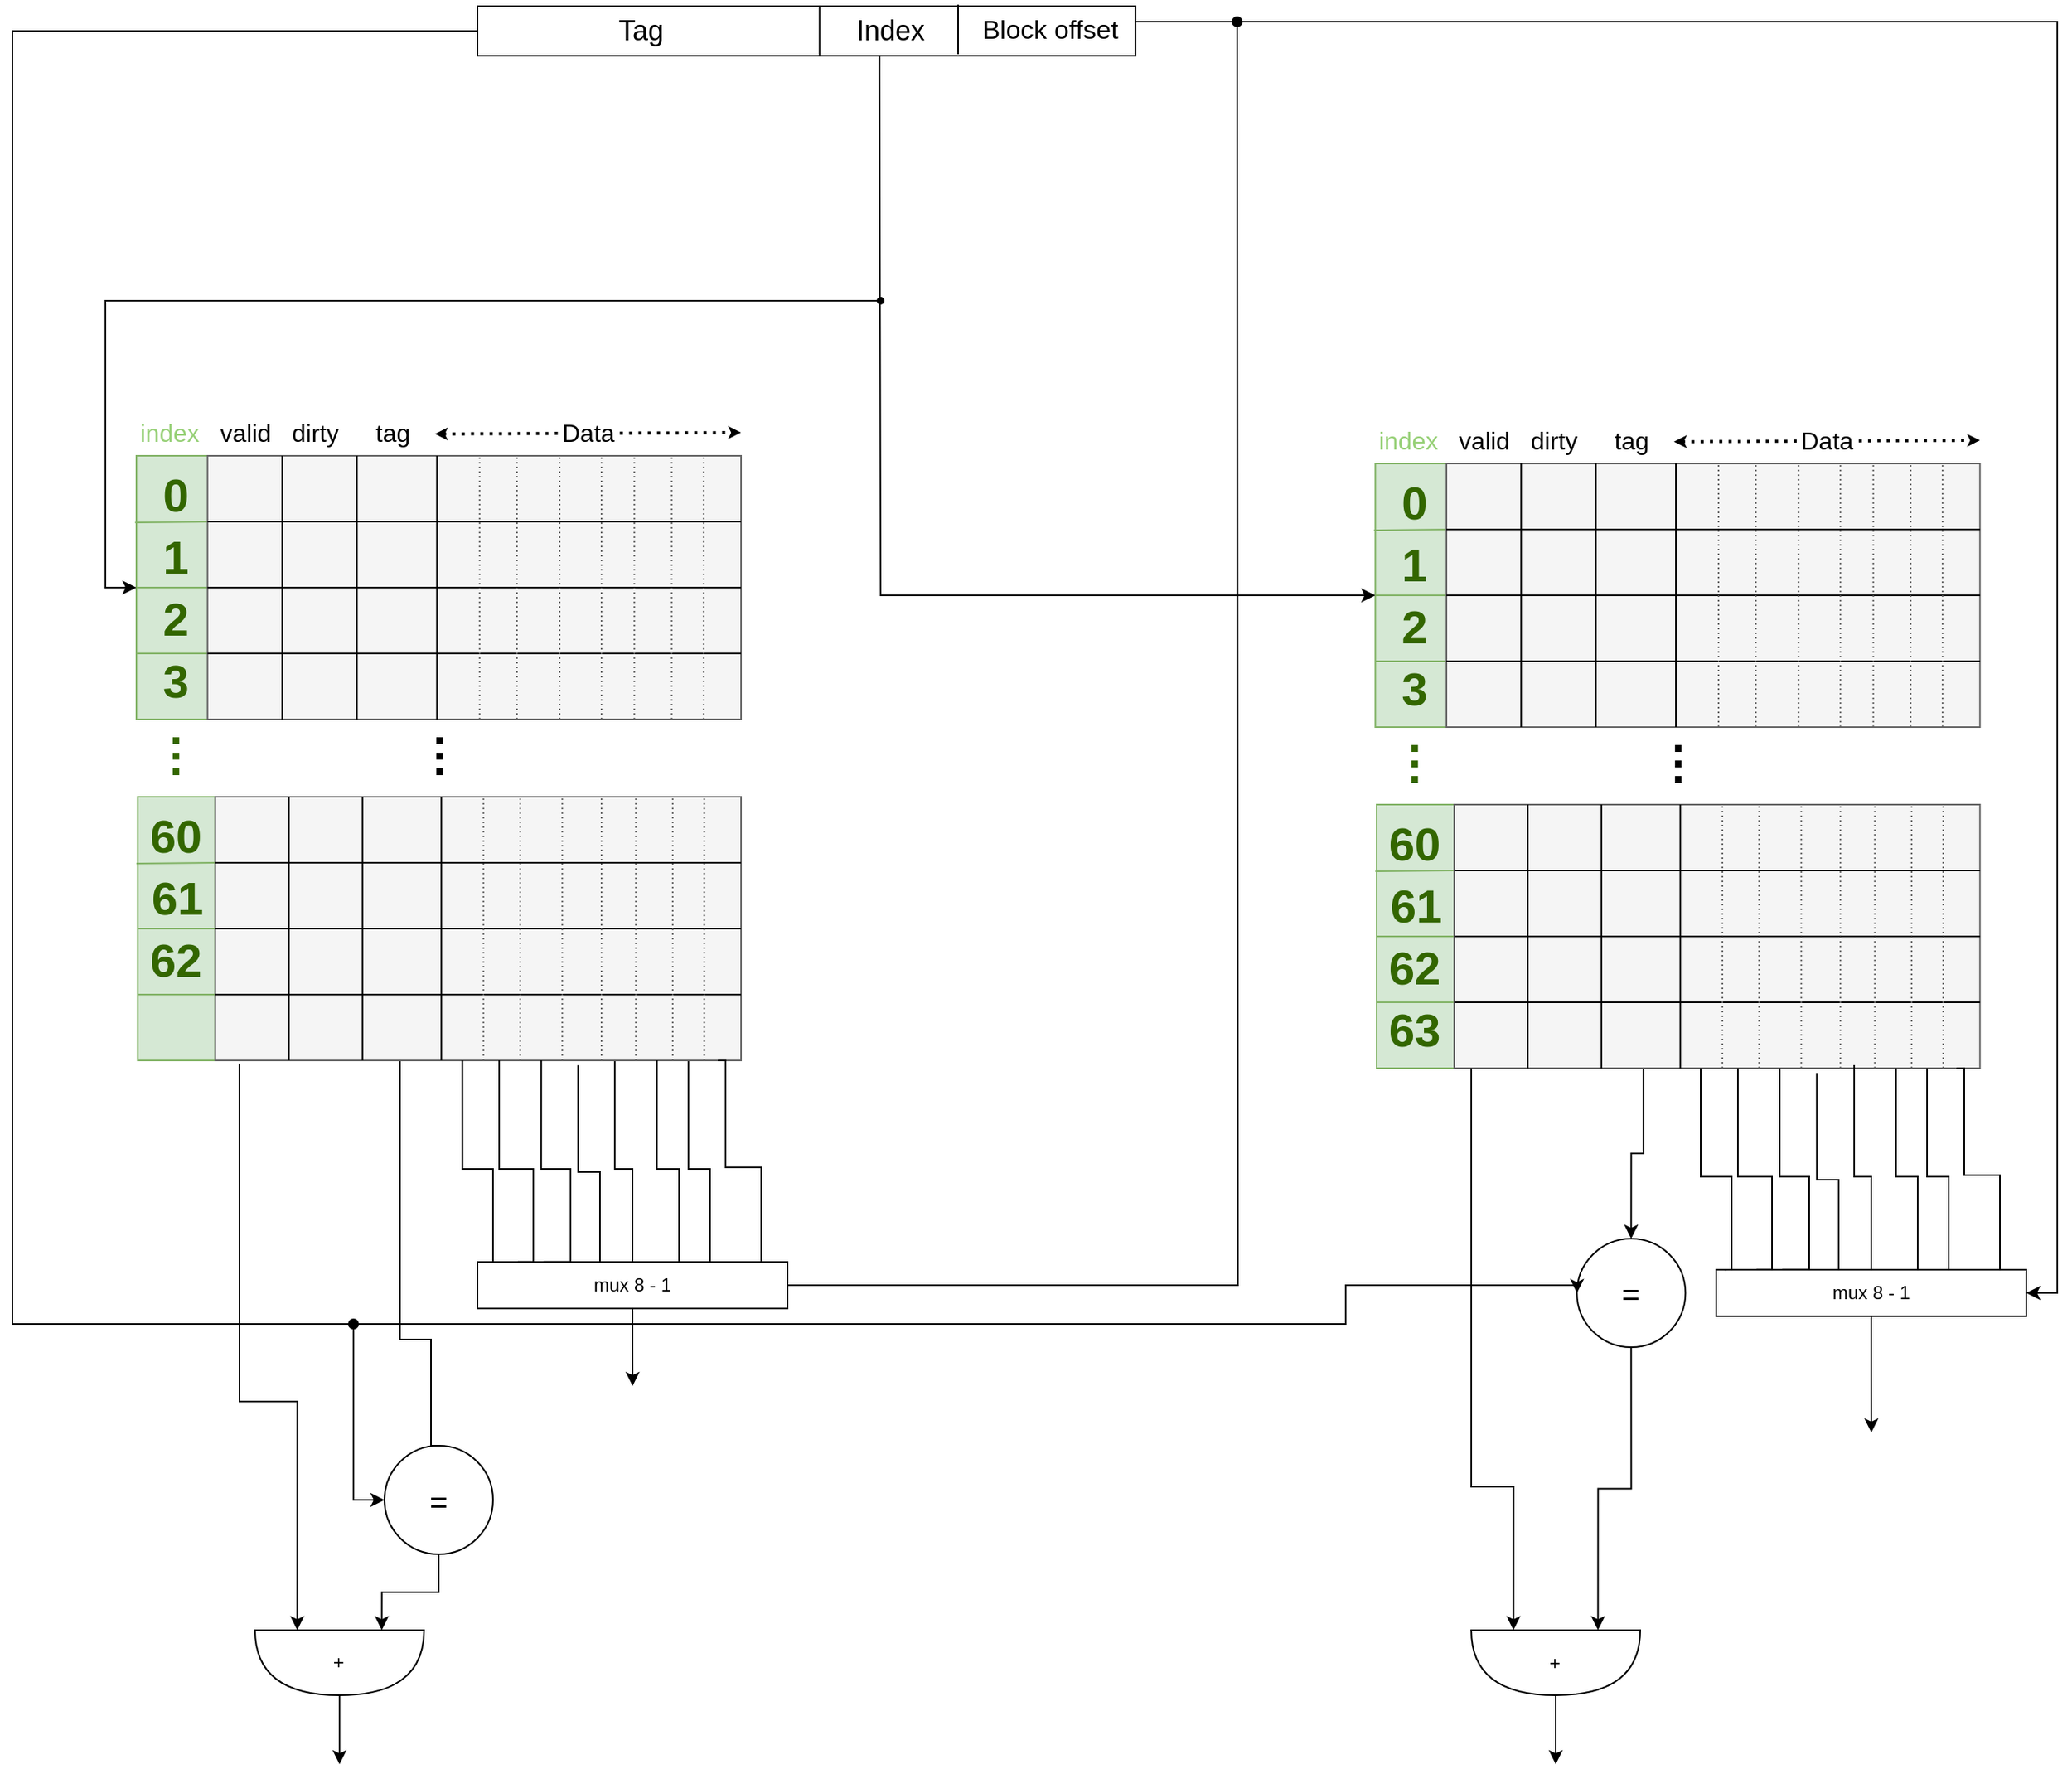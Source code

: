 <mxfile version="24.4.13" type="device">
  <diagram name="Σελίδα-1" id="ZUXt4QFUeV6v1A_uienU">
    <mxGraphModel dx="2169" dy="1357" grid="1" gridSize="10" guides="1" tooltips="1" connect="1" arrows="1" fold="1" page="1" pageScale="1" pageWidth="1169" pageHeight="827" math="0" shadow="0">
      <root>
        <mxCell id="0" />
        <mxCell id="1" parent="0" />
        <mxCell id="FgBpNW55SPB5Wy7BsFvd-25" value="&lt;font style=&quot;font-size: 16px;&quot;&gt;index&lt;/font&gt;" style="text;html=1;align=center;verticalAlign=middle;resizable=0;points=[];autosize=1;strokeColor=none;fillColor=none;fontColor=#97D077;fontSize=18;" parent="1" vertex="1">
          <mxGeometry x="60.85" y="145" width="60" height="40" as="geometry" />
        </mxCell>
        <mxCell id="FgBpNW55SPB5Wy7BsFvd-48" value="" style="endArrow=classic;startArrow=classic;html=1;rounded=0;endSize=2;startSize=2;dashed=1;dashPattern=1 2;strokeWidth=2;exitX=1.051;exitY=0.523;exitDx=0;exitDy=0;exitPerimeter=0;" parent="1" source="FgBpNW55SPB5Wy7BsFvd-158" edge="1">
          <mxGeometry width="50" height="50" relative="1" as="geometry">
            <mxPoint x="250" y="164.67" as="sourcePoint" />
            <mxPoint x="460" y="165" as="targetPoint" />
          </mxGeometry>
        </mxCell>
        <mxCell id="FgBpNW55SPB5Wy7BsFvd-50" value="Text" style="edgeLabel;html=1;align=center;verticalAlign=middle;resizable=0;points=[];" parent="FgBpNW55SPB5Wy7BsFvd-48" vertex="1" connectable="0">
          <mxGeometry x="-0.005" y="1" relative="1" as="geometry">
            <mxPoint as="offset" />
          </mxGeometry>
        </mxCell>
        <mxCell id="FgBpNW55SPB5Wy7BsFvd-51" value="&lt;font style=&quot;font-size: 16px;&quot;&gt;Data&lt;/font&gt;" style="edgeLabel;html=1;align=center;verticalAlign=middle;resizable=0;points=[];fontSize=16;" parent="FgBpNW55SPB5Wy7BsFvd-48" vertex="1" connectable="0">
          <mxGeometry x="-0.006" y="1" relative="1" as="geometry">
            <mxPoint as="offset" />
          </mxGeometry>
        </mxCell>
        <mxCell id="W2uyPhcnVnDmRBekrULC-90" style="edgeStyle=orthogonalEdgeStyle;rounded=0;orthogonalLoop=1;jettySize=auto;html=1;endArrow=oval;endFill=1;startArrow=classic;startFill=1;exitX=0;exitY=0.5;exitDx=0;exitDy=0;" parent="1" source="FgBpNW55SPB5Wy7BsFvd-53" edge="1">
          <mxGeometry relative="1" as="geometry">
            <mxPoint x="210" y="740" as="targetPoint" />
            <Array as="points">
              <mxPoint x="210" y="854" />
              <mxPoint x="210" y="740" />
            </Array>
            <mxPoint x="220.0" y="827.5" as="sourcePoint" />
          </mxGeometry>
        </mxCell>
        <mxCell id="FgBpNW55SPB5Wy7BsFvd-53" value="&lt;font style=&quot;font-size: 20px;&quot;&gt;=&lt;/font&gt;" style="ellipse;whiteSpace=wrap;html=1;aspect=fixed;fontSize=14;" parent="1" vertex="1">
          <mxGeometry x="230" y="818.5" width="70" height="70" as="geometry" />
        </mxCell>
        <mxCell id="W2uyPhcnVnDmRBekrULC-94" style="edgeStyle=orthogonalEdgeStyle;rounded=0;orthogonalLoop=1;jettySize=auto;html=1;exitX=1;exitY=0.5;exitDx=0;exitDy=0;exitPerimeter=0;" parent="1" source="FgBpNW55SPB5Wy7BsFvd-54" edge="1">
          <mxGeometry relative="1" as="geometry">
            <mxPoint x="201" y="1024" as="targetPoint" />
          </mxGeometry>
        </mxCell>
        <mxCell id="FgBpNW55SPB5Wy7BsFvd-54" value="+" style="shape=or;whiteSpace=wrap;html=1;rotation=90;" parent="1" vertex="1">
          <mxGeometry x="180" y="904" width="42" height="109" as="geometry" />
        </mxCell>
        <mxCell id="FgBpNW55SPB5Wy7BsFvd-62" value="" style="group" parent="1" vertex="1" connectable="0">
          <mxGeometry x="290" y="-110" width="440" height="40" as="geometry" />
        </mxCell>
        <mxCell id="FgBpNW55SPB5Wy7BsFvd-57" value="" style="rounded=0;whiteSpace=wrap;html=1;" parent="FgBpNW55SPB5Wy7BsFvd-62" vertex="1">
          <mxGeometry width="424.408" height="32" as="geometry" />
        </mxCell>
        <mxCell id="FgBpNW55SPB5Wy7BsFvd-60" value="" style="endArrow=none;html=1;rounded=0;entryX=0.25;entryY=0;entryDx=0;entryDy=0;exitX=0.25;exitY=1;exitDx=0;exitDy=0;" parent="FgBpNW55SPB5Wy7BsFvd-62" edge="1">
          <mxGeometry width="50" height="50" relative="1" as="geometry">
            <mxPoint x="220.692" y="32" as="sourcePoint" />
            <mxPoint x="220.692" as="targetPoint" />
          </mxGeometry>
        </mxCell>
        <mxCell id="FgBpNW55SPB5Wy7BsFvd-61" value="" style="endArrow=none;html=1;rounded=0;entryX=0.25;entryY=0;entryDx=0;entryDy=0;exitX=0.25;exitY=1;exitDx=0;exitDy=0;" parent="FgBpNW55SPB5Wy7BsFvd-62" edge="1">
          <mxGeometry width="50" height="50" relative="1" as="geometry">
            <mxPoint x="310.0" y="31" as="sourcePoint" />
            <mxPoint x="310.0" y="-1" as="targetPoint" />
          </mxGeometry>
        </mxCell>
        <mxCell id="FgBpNW55SPB5Wy7BsFvd-63" value="&lt;font style=&quot;font-size: 18px;&quot;&gt;Tag&lt;/font&gt;" style="text;html=1;align=center;verticalAlign=middle;resizable=0;points=[];autosize=1;strokeColor=none;fillColor=none;fontSize=18;" parent="FgBpNW55SPB5Wy7BsFvd-62" vertex="1">
          <mxGeometry x="80.002" y="-4" width="50" height="40" as="geometry" />
        </mxCell>
        <mxCell id="FgBpNW55SPB5Wy7BsFvd-64" value="&lt;font style=&quot;font-size: 18px;&quot;&gt;Index&lt;/font&gt;" style="text;html=1;align=center;verticalAlign=middle;resizable=0;points=[];autosize=1;strokeColor=none;fillColor=none;fontSize=18;" parent="FgBpNW55SPB5Wy7BsFvd-62" vertex="1">
          <mxGeometry x="230.854" y="-4" width="70" height="40" as="geometry" />
        </mxCell>
        <mxCell id="FgBpNW55SPB5Wy7BsFvd-65" value="&lt;font style=&quot;font-size: 17px;&quot;&gt;Block&amp;nbsp;&lt;span style=&quot;background-color: initial; font-size: 17px;&quot;&gt;offset&lt;/span&gt;&lt;/font&gt;" style="text;html=1;align=center;verticalAlign=middle;resizable=0;points=[];autosize=1;strokeColor=none;fillColor=none;fontSize=17;" parent="FgBpNW55SPB5Wy7BsFvd-62" vertex="1">
          <mxGeometry x="314.407" y="1" width="110" height="30" as="geometry" />
        </mxCell>
        <mxCell id="FgBpNW55SPB5Wy7BsFvd-103" value="&lt;div&gt;&lt;div style=&quot;font-size: 10px;&quot;&gt;&lt;br&gt;&lt;/div&gt;&lt;/div&gt;" style="rounded=0;whiteSpace=wrap;html=1;fillColor=#d5e8d4;strokeColor=#82b366;" parent="1" vertex="1">
          <mxGeometry x="70" y="180" width="50" height="170" as="geometry" />
        </mxCell>
        <mxCell id="FgBpNW55SPB5Wy7BsFvd-110" value="" style="endArrow=none;html=1;rounded=0;exitX=0;exitY=0.5;exitDx=0;exitDy=0;entryX=1;entryY=0.5;entryDx=0;entryDy=0;fillColor=#d5e8d4;strokeColor=#82b366;" parent="1" source="FgBpNW55SPB5Wy7BsFvd-103" target="FgBpNW55SPB5Wy7BsFvd-103" edge="1">
          <mxGeometry width="50" height="50" relative="1" as="geometry">
            <mxPoint x="80" y="210" as="sourcePoint" />
            <mxPoint x="130" y="160" as="targetPoint" />
          </mxGeometry>
        </mxCell>
        <mxCell id="FgBpNW55SPB5Wy7BsFvd-111" value="" style="endArrow=none;html=1;rounded=0;exitX=-0.017;exitY=0.253;exitDx=0;exitDy=0;entryX=1;entryY=0.25;entryDx=0;entryDy=0;exitPerimeter=0;fillColor=#d5e8d4;strokeColor=#82b366;elbow=vertical;" parent="1" source="FgBpNW55SPB5Wy7BsFvd-103" target="FgBpNW55SPB5Wy7BsFvd-103" edge="1">
          <mxGeometry width="50" height="50" relative="1" as="geometry">
            <mxPoint x="90" y="215" as="sourcePoint" />
            <mxPoint x="120" y="215" as="targetPoint" />
          </mxGeometry>
        </mxCell>
        <mxCell id="FgBpNW55SPB5Wy7BsFvd-112" value="" style="endArrow=none;html=1;rounded=0;exitX=0;exitY=0.75;exitDx=0;exitDy=0;entryX=1;entryY=0.75;entryDx=0;entryDy=0;fillColor=#d5e8d4;strokeColor=#82b366;" parent="1" source="FgBpNW55SPB5Wy7BsFvd-103" target="FgBpNW55SPB5Wy7BsFvd-103" edge="1">
          <mxGeometry width="50" height="50" relative="1" as="geometry">
            <mxPoint x="80" y="230" as="sourcePoint" />
            <mxPoint x="111" y="230" as="targetPoint" />
          </mxGeometry>
        </mxCell>
        <mxCell id="FgBpNW55SPB5Wy7BsFvd-118" value="&lt;h6&gt;&lt;font style=&quot;font-size: 30px;&quot; color=&quot;#336600&quot;&gt;0&lt;/font&gt;&lt;/h6&gt;" style="text;html=1;align=center;verticalAlign=middle;resizable=0;points=[];autosize=1;strokeColor=none;fillColor=none;" parent="1" vertex="1">
          <mxGeometry x="75" y="160" width="40" height="90" as="geometry" />
        </mxCell>
        <mxCell id="FgBpNW55SPB5Wy7BsFvd-122" value="&lt;h6&gt;&lt;font style=&quot;font-size: 30px;&quot; color=&quot;#336600&quot;&gt;1&lt;/font&gt;&lt;/h6&gt;" style="text;html=1;align=center;verticalAlign=middle;resizable=0;points=[];autosize=1;strokeColor=none;fillColor=none;" parent="1" vertex="1">
          <mxGeometry x="75" y="200" width="40" height="90" as="geometry" />
        </mxCell>
        <mxCell id="FgBpNW55SPB5Wy7BsFvd-124" value="&lt;h6&gt;&lt;font style=&quot;font-size: 30px;&quot; color=&quot;#336600&quot;&gt;3&lt;/font&gt;&lt;/h6&gt;" style="text;html=1;align=center;verticalAlign=middle;resizable=0;points=[];autosize=1;strokeColor=none;fillColor=none;" parent="1" vertex="1">
          <mxGeometry x="75" y="280" width="40" height="90" as="geometry" />
        </mxCell>
        <mxCell id="FgBpNW55SPB5Wy7BsFvd-125" value="&lt;h6&gt;&lt;font style=&quot;font-size: 30px;&quot; color=&quot;#336600&quot;&gt;2&lt;/font&gt;&lt;/h6&gt;" style="text;html=1;align=center;verticalAlign=middle;resizable=0;points=[];autosize=1;strokeColor=none;fillColor=none;" parent="1" vertex="1">
          <mxGeometry x="75" y="240" width="40" height="90" as="geometry" />
        </mxCell>
        <mxCell id="FgBpNW55SPB5Wy7BsFvd-127" value="&lt;h6&gt;&lt;font style=&quot;font-size: 30px;&quot; color=&quot;#336600&quot;&gt;.&lt;/font&gt;&lt;/h6&gt;" style="text;html=1;align=center;verticalAlign=middle;resizable=0;points=[];autosize=1;strokeColor=none;fillColor=none;" parent="1" vertex="1">
          <mxGeometry x="80" y="310" width="30" height="90" as="geometry" />
        </mxCell>
        <mxCell id="FgBpNW55SPB5Wy7BsFvd-128" value="&lt;h6&gt;&lt;font style=&quot;font-size: 30px;&quot; color=&quot;#336600&quot;&gt;.&lt;/font&gt;&lt;/h6&gt;" style="text;html=1;align=center;verticalAlign=middle;resizable=0;points=[];autosize=1;strokeColor=none;fillColor=none;" parent="1" vertex="1">
          <mxGeometry x="80" y="320" width="30" height="90" as="geometry" />
        </mxCell>
        <mxCell id="FgBpNW55SPB5Wy7BsFvd-129" value="&lt;h6&gt;&lt;font style=&quot;font-size: 30px;&quot; color=&quot;#336600&quot;&gt;.&lt;/font&gt;&lt;/h6&gt;" style="text;html=1;align=center;verticalAlign=middle;resizable=0;points=[];autosize=1;strokeColor=none;fillColor=none;" parent="1" vertex="1">
          <mxGeometry x="80" y="330" width="30" height="90" as="geometry" />
        </mxCell>
        <mxCell id="FgBpNW55SPB5Wy7BsFvd-136" value="&lt;div&gt;&lt;div style=&quot;font-size: 10px;&quot;&gt;&lt;br&gt;&lt;/div&gt;&lt;/div&gt;" style="rounded=0;whiteSpace=wrap;html=1;fillColor=#d5e8d4;strokeColor=#82b366;" parent="1" vertex="1">
          <mxGeometry x="70.85" y="400" width="50" height="170" as="geometry" />
        </mxCell>
        <mxCell id="FgBpNW55SPB5Wy7BsFvd-137" value="" style="endArrow=none;html=1;rounded=0;exitX=0;exitY=0.5;exitDx=0;exitDy=0;entryX=1;entryY=0.5;entryDx=0;entryDy=0;fillColor=#d5e8d4;strokeColor=#82b366;" parent="1" source="FgBpNW55SPB5Wy7BsFvd-136" target="FgBpNW55SPB5Wy7BsFvd-136" edge="1">
          <mxGeometry width="50" height="50" relative="1" as="geometry">
            <mxPoint x="80.85" y="430" as="sourcePoint" />
            <mxPoint x="130.85" y="380" as="targetPoint" />
          </mxGeometry>
        </mxCell>
        <mxCell id="FgBpNW55SPB5Wy7BsFvd-138" value="" style="endArrow=none;html=1;rounded=0;exitX=-0.017;exitY=0.253;exitDx=0;exitDy=0;entryX=1;entryY=0.25;entryDx=0;entryDy=0;exitPerimeter=0;fillColor=#d5e8d4;strokeColor=#82b366;elbow=vertical;" parent="1" source="FgBpNW55SPB5Wy7BsFvd-136" target="FgBpNW55SPB5Wy7BsFvd-136" edge="1">
          <mxGeometry width="50" height="50" relative="1" as="geometry">
            <mxPoint x="90.85" y="435" as="sourcePoint" />
            <mxPoint x="120.85" y="435" as="targetPoint" />
          </mxGeometry>
        </mxCell>
        <mxCell id="FgBpNW55SPB5Wy7BsFvd-139" value="" style="endArrow=none;html=1;rounded=0;exitX=0;exitY=0.75;exitDx=0;exitDy=0;entryX=1;entryY=0.75;entryDx=0;entryDy=0;fillColor=#d5e8d4;strokeColor=#82b366;" parent="1" source="FgBpNW55SPB5Wy7BsFvd-136" target="FgBpNW55SPB5Wy7BsFvd-136" edge="1">
          <mxGeometry width="50" height="50" relative="1" as="geometry">
            <mxPoint x="80.85" y="450" as="sourcePoint" />
            <mxPoint x="111.85" y="450" as="targetPoint" />
          </mxGeometry>
        </mxCell>
        <mxCell id="FgBpNW55SPB5Wy7BsFvd-140" value="&lt;h6&gt;&lt;br&gt;&lt;/h6&gt;" style="text;html=1;align=center;verticalAlign=middle;resizable=0;points=[];autosize=1;strokeColor=none;fillColor=none;" parent="1" vertex="1">
          <mxGeometry x="90" y="395" width="20" height="60" as="geometry" />
        </mxCell>
        <mxCell id="FgBpNW55SPB5Wy7BsFvd-141" value="&lt;h6&gt;&lt;font color=&quot;#336600&quot;&gt;&lt;span style=&quot;font-size: 30px;&quot;&gt;61&lt;/span&gt;&lt;/font&gt;&lt;/h6&gt;" style="text;html=1;align=center;verticalAlign=middle;resizable=0;points=[];autosize=1;strokeColor=none;fillColor=none;" parent="1" vertex="1">
          <mxGeometry x="65.85" y="420" width="60" height="90" as="geometry" />
        </mxCell>
        <mxCell id="FgBpNW55SPB5Wy7BsFvd-142" value="&lt;h6&gt;&lt;font color=&quot;#336600&quot;&gt;&lt;span style=&quot;font-size: 30px;&quot;&gt;63&lt;/span&gt;&lt;/font&gt;&lt;/h6&gt;" style="text;html=1;align=center;verticalAlign=middle;resizable=0;points=[];autosize=1;strokeColor=none;fillColor=none;" parent="1" vertex="1">
          <mxGeometry x="295" y="500" width="60" height="90" as="geometry" />
        </mxCell>
        <mxCell id="FgBpNW55SPB5Wy7BsFvd-143" value="&lt;h6&gt;&lt;font color=&quot;#336600&quot;&gt;&lt;span style=&quot;font-size: 30px;&quot;&gt;62&lt;/span&gt;&lt;/font&gt;&lt;/h6&gt;" style="text;html=1;align=center;verticalAlign=middle;resizable=0;points=[];autosize=1;strokeColor=none;fillColor=none;" parent="1" vertex="1">
          <mxGeometry x="65" y="460" width="60" height="90" as="geometry" />
        </mxCell>
        <mxCell id="FgBpNW55SPB5Wy7BsFvd-144" value="&lt;h6&gt;&lt;font style=&quot;font-size: 30px;&quot; color=&quot;#336600&quot;&gt;60&lt;/font&gt;&lt;/h6&gt;" style="text;html=1;align=center;verticalAlign=middle;resizable=0;points=[];autosize=1;strokeColor=none;fillColor=none;" parent="1" vertex="1">
          <mxGeometry x="65" y="380" width="60" height="90" as="geometry" />
        </mxCell>
        <mxCell id="FgBpNW55SPB5Wy7BsFvd-146" value="&lt;div&gt;&lt;div style=&quot;font-size: 10px;&quot;&gt;&lt;br&gt;&lt;/div&gt;&lt;/div&gt;" style="rounded=0;whiteSpace=wrap;html=1;fillColor=#f5f5f5;fontColor=#333333;strokeColor=#666666;points=[[0,0,0,0,0],[0,0.25,0,0,0],[0,0.5,0,0,0],[0,0.75,0,0,0],[0,1,0,0,0],[0.13,0,0,0,0],[0.14,1,0,0,0],[0.28,0,0,0,0],[0.28,1,0,0,0],[0.43,0,0,0,0],[0.43,1,0,0,0],[0.51,0,0,0,0],[0.51,1,0,0,0],[0.58,0,0,0,0],[0.58,1,0,0,0],[0.66,0,0,0,0],[0.66,1,0,0,0],[0.72,0,0,0,0],[0.72,1,0,0,0],[0.8,0,0,0,0],[0.8,1,0,0,0],[0.87,0,0,0,0],[0.87,1,0,0,0],[0.93,0,0,0,0],[0.93,1,0,0,0],[1,0,0,0,0],[1,0.25,0,0,0],[1,0.5,0,0,0],[1,0.75,0,0,0],[1,1,0,0,0]];" parent="1" vertex="1">
          <mxGeometry x="115.85" y="180" width="344.15" height="170" as="geometry" />
        </mxCell>
        <mxCell id="FgBpNW55SPB5Wy7BsFvd-147" value="" style="endArrow=none;html=1;rounded=0;exitX=0;exitY=0.5;exitDx=0;exitDy=0;entryX=1;entryY=0.5;entryDx=0;entryDy=0;fillColor=#f5f5f5;" parent="1" source="FgBpNW55SPB5Wy7BsFvd-146" target="FgBpNW55SPB5Wy7BsFvd-146" edge="1">
          <mxGeometry width="50" height="50" relative="1" as="geometry">
            <mxPoint x="130.85" y="210" as="sourcePoint" />
            <mxPoint x="180.85" y="160" as="targetPoint" />
          </mxGeometry>
        </mxCell>
        <mxCell id="FgBpNW55SPB5Wy7BsFvd-148" value="" style="endArrow=none;html=1;rounded=0;entryX=1;entryY=0.25;entryDx=0;entryDy=0;fillColor=#f5f5f5;elbow=vertical;exitX=0;exitY=0.25;exitDx=0;exitDy=0;" parent="1" source="FgBpNW55SPB5Wy7BsFvd-146" target="FgBpNW55SPB5Wy7BsFvd-146" edge="1">
          <mxGeometry width="50" height="50" relative="1" as="geometry">
            <mxPoint x="120" y="223" as="sourcePoint" />
            <mxPoint x="170.85" y="215" as="targetPoint" />
          </mxGeometry>
        </mxCell>
        <mxCell id="FgBpNW55SPB5Wy7BsFvd-149" value="" style="endArrow=none;html=1;rounded=0;exitX=0;exitY=0.75;exitDx=0;exitDy=0;entryX=1;entryY=0.75;entryDx=0;entryDy=0;fillColor=#f5f5f5;" parent="1" source="FgBpNW55SPB5Wy7BsFvd-146" target="FgBpNW55SPB5Wy7BsFvd-146" edge="1">
          <mxGeometry width="50" height="50" relative="1" as="geometry">
            <mxPoint x="130.85" y="230" as="sourcePoint" />
            <mxPoint x="161.85" y="230" as="targetPoint" />
          </mxGeometry>
        </mxCell>
        <mxCell id="FgBpNW55SPB5Wy7BsFvd-156" value="&lt;font style=&quot;font-size: 16px;&quot; color=&quot;#000000&quot;&gt;valid&lt;/font&gt;" style="text;html=1;align=center;verticalAlign=middle;resizable=0;points=[];autosize=1;strokeColor=none;fillColor=none;fontColor=#97D077;fontSize=18;" parent="1" vertex="1">
          <mxGeometry x="110" y="145" width="60" height="40" as="geometry" />
        </mxCell>
        <mxCell id="FgBpNW55SPB5Wy7BsFvd-157" value="&lt;font color=&quot;#000000&quot; style=&quot;font-size: 16px;&quot;&gt;dirty&lt;/font&gt;" style="text;html=1;align=center;verticalAlign=middle;resizable=0;points=[];autosize=1;strokeColor=none;fillColor=none;fontColor=#97D077;fontSize=18;" parent="1" vertex="1">
          <mxGeometry x="160" y="145" width="50" height="40" as="geometry" />
        </mxCell>
        <mxCell id="FgBpNW55SPB5Wy7BsFvd-158" value="&lt;font color=&quot;#000000&quot; style=&quot;font-size: 16px;&quot;&gt;tag&lt;/font&gt;" style="text;html=1;align=center;verticalAlign=middle;resizable=0;points=[];autosize=1;strokeColor=none;fillColor=none;fontColor=#97D077;fontSize=18;" parent="1" vertex="1">
          <mxGeometry x="210" y="145" width="50" height="40" as="geometry" />
        </mxCell>
        <mxCell id="FgBpNW55SPB5Wy7BsFvd-162" value="" style="endArrow=none;html=1;rounded=0;exitX=0.28;exitY=1;exitDx=0;exitDy=0;exitPerimeter=0;entryX=0.28;entryY=0;entryDx=0;entryDy=0;entryPerimeter=0;" parent="1" source="FgBpNW55SPB5Wy7BsFvd-146" target="FgBpNW55SPB5Wy7BsFvd-146" edge="1">
          <mxGeometry width="50" height="50" relative="1" as="geometry">
            <mxPoint x="201" y="349" as="sourcePoint" />
            <mxPoint x="200" y="180" as="targetPoint" />
          </mxGeometry>
        </mxCell>
        <mxCell id="FgBpNW55SPB5Wy7BsFvd-163" value="" style="endArrow=none;html=1;rounded=0;exitX=0.43;exitY=1;exitDx=0;exitDy=0;exitPerimeter=0;entryX=0.43;entryY=0;entryDx=0;entryDy=0;entryPerimeter=0;" parent="1" source="FgBpNW55SPB5Wy7BsFvd-146" target="FgBpNW55SPB5Wy7BsFvd-146" edge="1">
          <mxGeometry width="50" height="50" relative="1" as="geometry">
            <mxPoint x="281.121" y="324" as="sourcePoint" />
            <mxPoint x="280" y="154" as="targetPoint" />
          </mxGeometry>
        </mxCell>
        <mxCell id="FgBpNW55SPB5Wy7BsFvd-164" value="" style="endArrow=none;html=1;rounded=0;exitX=0.14;exitY=1;exitDx=0;exitDy=0;exitPerimeter=0;entryX=0.14;entryY=0;entryDx=0;entryDy=0;entryPerimeter=0;" parent="1" source="FgBpNW55SPB5Wy7BsFvd-146" target="FgBpNW55SPB5Wy7BsFvd-146" edge="1">
          <mxGeometry width="50" height="50" relative="1" as="geometry">
            <mxPoint x="170" y="380" as="sourcePoint" />
            <mxPoint x="170" y="220" as="targetPoint" />
          </mxGeometry>
        </mxCell>
        <mxCell id="FgBpNW55SPB5Wy7BsFvd-177" value="&lt;h6&gt;&lt;font style=&quot;font-size: 30px;&quot;&gt;.&lt;/font&gt;&lt;/h6&gt;" style="text;html=1;align=center;verticalAlign=middle;resizable=0;points=[];autosize=1;strokeColor=none;fillColor=none;fontColor=default;" parent="1" vertex="1">
          <mxGeometry x="250" y="310" width="30" height="90" as="geometry" />
        </mxCell>
        <mxCell id="FgBpNW55SPB5Wy7BsFvd-178" value="&lt;h6&gt;&lt;font style=&quot;font-size: 30px;&quot;&gt;.&lt;/font&gt;&lt;/h6&gt;" style="text;html=1;align=center;verticalAlign=middle;resizable=0;points=[];autosize=1;strokeColor=none;fillColor=none;fontColor=default;" parent="1" vertex="1">
          <mxGeometry x="250" y="320" width="30" height="90" as="geometry" />
        </mxCell>
        <mxCell id="FgBpNW55SPB5Wy7BsFvd-179" value="&lt;h6&gt;&lt;font style=&quot;font-size: 30px;&quot;&gt;.&lt;/font&gt;&lt;/h6&gt;" style="text;html=1;align=center;verticalAlign=middle;resizable=0;points=[];autosize=1;strokeColor=none;fillColor=none;fontColor=default;" parent="1" vertex="1">
          <mxGeometry x="250" y="330" width="30" height="90" as="geometry" />
        </mxCell>
        <mxCell id="FgBpNW55SPB5Wy7BsFvd-224" value="&lt;font style=&quot;font-size: 20px;&quot;&gt;=&lt;/font&gt;" style="ellipse;whiteSpace=wrap;html=1;aspect=fixed;fontSize=14;" parent="1" vertex="1">
          <mxGeometry x="999.15" y="685" width="70" height="70" as="geometry" />
        </mxCell>
        <mxCell id="FgBpNW55SPB5Wy7BsFvd-226" value="" style="endArrow=none;html=1;rounded=0;exitX=0.51;exitY=1;exitDx=0;exitDy=0;exitPerimeter=0;entryX=0.51;entryY=0;entryDx=0;entryDy=0;entryPerimeter=0;strokeColor=#666666;dashed=1;dashPattern=1 2;" parent="1" source="FgBpNW55SPB5Wy7BsFvd-146" target="FgBpNW55SPB5Wy7BsFvd-146" edge="1">
          <mxGeometry width="50" height="50" relative="1" as="geometry">
            <mxPoint x="289.68" y="355" as="sourcePoint" />
            <mxPoint x="289.68" y="185" as="targetPoint" />
          </mxGeometry>
        </mxCell>
        <mxCell id="FgBpNW55SPB5Wy7BsFvd-227" value="" style="endArrow=none;html=1;rounded=0;exitX=0.58;exitY=1;exitDx=0;exitDy=0;exitPerimeter=0;entryX=0.58;entryY=0;entryDx=0;entryDy=0;entryPerimeter=0;strokeColor=#666666;dashed=1;dashPattern=1 2;" parent="1" source="FgBpNW55SPB5Wy7BsFvd-146" target="FgBpNW55SPB5Wy7BsFvd-146" edge="1">
          <mxGeometry width="50" height="50" relative="1" as="geometry">
            <mxPoint x="301" y="360" as="sourcePoint" />
            <mxPoint x="301" y="190" as="targetPoint" />
          </mxGeometry>
        </mxCell>
        <mxCell id="FgBpNW55SPB5Wy7BsFvd-228" value="" style="endArrow=none;html=1;rounded=0;entryX=0.66;entryY=0;entryDx=0;entryDy=0;entryPerimeter=0;exitX=0.66;exitY=1;exitDx=0;exitDy=0;exitPerimeter=0;strokeColor=#666666;dashed=1;dashPattern=1 2;" parent="1" source="FgBpNW55SPB5Wy7BsFvd-146" target="FgBpNW55SPB5Wy7BsFvd-146" edge="1">
          <mxGeometry width="50" height="50" relative="1" as="geometry">
            <mxPoint x="340" y="350" as="sourcePoint" />
            <mxPoint x="325" y="190" as="targetPoint" />
          </mxGeometry>
        </mxCell>
        <mxCell id="FgBpNW55SPB5Wy7BsFvd-229" value="" style="endArrow=none;html=1;rounded=0;entryX=0.72;entryY=0;entryDx=0;entryDy=0;entryPerimeter=0;exitX=0.72;exitY=1;exitDx=0;exitDy=0;exitPerimeter=0;strokeColor=#666666;dashed=1;dashPattern=1 2;" parent="1" edge="1">
          <mxGeometry width="50" height="50" relative="1" as="geometry">
            <mxPoint x="369.998" y="350" as="sourcePoint" />
            <mxPoint x="369.998" y="180" as="targetPoint" />
          </mxGeometry>
        </mxCell>
        <mxCell id="FgBpNW55SPB5Wy7BsFvd-230" value="" style="endArrow=none;html=1;rounded=0;entryX=0.8;entryY=0;entryDx=0;entryDy=0;entryPerimeter=0;exitX=0.8;exitY=1;exitDx=0;exitDy=0;exitPerimeter=0;strokeColor=#666666;dashed=1;dashPattern=1 2;" parent="1" source="FgBpNW55SPB5Wy7BsFvd-146" target="FgBpNW55SPB5Wy7BsFvd-146" edge="1">
          <mxGeometry width="50" height="50" relative="1" as="geometry">
            <mxPoint x="363" y="370" as="sourcePoint" />
            <mxPoint x="363" y="200" as="targetPoint" />
          </mxGeometry>
        </mxCell>
        <mxCell id="FgBpNW55SPB5Wy7BsFvd-231" value="" style="endArrow=none;html=1;rounded=0;entryX=0.87;entryY=0;entryDx=0;entryDy=0;entryPerimeter=0;exitX=0.87;exitY=1;exitDx=0;exitDy=0;exitPerimeter=0;strokeColor=#666666;dashed=1;dashPattern=1 2;" parent="1" source="FgBpNW55SPB5Wy7BsFvd-146" target="FgBpNW55SPB5Wy7BsFvd-146" edge="1">
          <mxGeometry width="50" height="50" relative="1" as="geometry">
            <mxPoint x="373" y="380" as="sourcePoint" />
            <mxPoint x="373" y="210" as="targetPoint" />
          </mxGeometry>
        </mxCell>
        <mxCell id="FgBpNW55SPB5Wy7BsFvd-232" value="" style="endArrow=none;html=1;rounded=0;entryX=0.93;entryY=0;entryDx=0;entryDy=0;entryPerimeter=0;exitX=0.93;exitY=1;exitDx=0;exitDy=0;exitPerimeter=0;strokeColor=#666666;dashed=1;dashPattern=1 2;" parent="1" source="FgBpNW55SPB5Wy7BsFvd-146" target="FgBpNW55SPB5Wy7BsFvd-146" edge="1">
          <mxGeometry width="50" height="50" relative="1" as="geometry">
            <mxPoint x="383" y="390" as="sourcePoint" />
            <mxPoint x="383" y="220" as="targetPoint" />
          </mxGeometry>
        </mxCell>
        <mxCell id="W2uyPhcnVnDmRBekrULC-89" style="edgeStyle=orthogonalEdgeStyle;rounded=0;orthogonalLoop=1;jettySize=auto;html=1;exitX=0.36;exitY=1;exitDx=0;exitDy=0;exitPerimeter=0;entryX=0.5;entryY=0;entryDx=0;entryDy=0;endArrow=none;endFill=0;" parent="1" source="W2uyPhcnVnDmRBekrULC-1" edge="1" target="FgBpNW55SPB5Wy7BsFvd-53">
          <mxGeometry relative="1" as="geometry">
            <mxPoint x="243" y="750" as="targetPoint" />
            <Array as="points">
              <mxPoint x="240" y="570" />
              <mxPoint x="240" y="750" />
              <mxPoint x="260" y="750" />
              <mxPoint x="260" y="819" />
            </Array>
          </mxGeometry>
        </mxCell>
        <mxCell id="W2uyPhcnVnDmRBekrULC-106" style="edgeStyle=orthogonalEdgeStyle;rounded=0;orthogonalLoop=1;jettySize=auto;html=1;exitX=0.76;exitY=0.99;exitDx=0;exitDy=0;exitPerimeter=0;endArrow=none;endFill=0;" parent="1" source="W2uyPhcnVnDmRBekrULC-1" edge="1">
          <mxGeometry relative="1" as="geometry">
            <mxPoint x="390" y="700" as="targetPoint" />
            <Array as="points">
              <mxPoint x="379" y="640" />
              <mxPoint x="390" y="640" />
            </Array>
          </mxGeometry>
        </mxCell>
        <mxCell id="W2uyPhcnVnDmRBekrULC-108" style="edgeStyle=orthogonalEdgeStyle;rounded=0;orthogonalLoop=1;jettySize=auto;html=1;exitX=0.9;exitY=1;exitDx=0;exitDy=0;exitPerimeter=0;endArrow=none;endFill=0;" parent="1" source="W2uyPhcnVnDmRBekrULC-1" target="W2uyPhcnVnDmRBekrULC-100" edge="1">
          <mxGeometry relative="1" as="geometry">
            <Array as="points">
              <mxPoint x="426" y="640" />
              <mxPoint x="440" y="640" />
            </Array>
          </mxGeometry>
        </mxCell>
        <mxCell id="W2uyPhcnVnDmRBekrULC-1" value="&lt;div&gt;&lt;div style=&quot;font-size: 10px;&quot;&gt;&lt;br&gt;&lt;/div&gt;&lt;/div&gt;" style="rounded=0;whiteSpace=wrap;html=1;fillColor=#f5f5f5;fontColor=#333333;strokeColor=#666666;points=[[0,0,0,0,0],[0,0.25,0,0,0],[0,0.5,0,0,0],[0,0.75,0,0,0],[0,1,0,0,0],[0.13,0,0,0,0],[0.14,1,0,0,0],[0.28,0,0,0,0],[0.28,1,0,0,0],[0.36,1,0,0,0],[0.4,1,0,0,1],[0.43,0,0,0,0],[0.43,1,0,0,0],[0.47,1,0,0,0],[0.51,0,0,0,0],[0.51,1,0,0,0],[0.54,1,0,0,0],[0.58,0,0,0,0],[0.58,1,0,0,0],[0.62,1,0,0,0],[0.66,0,0,0,0],[0.66,1,0,0,0],[0.69,1,0,0,1],[0.72,0,0,0,0],[0.72,1,0,0,0],[0.76,0.99,0,0,0],[0.8,0,0,0,0],[0.8,1,0,0,0],[0.84,1,0,0,0],[0.87,0,0,0,0],[0.87,1,0,0,0],[0.9,1,0,0,0],[0.93,0,0,0,0],[0.93,1,0,0,0],[0.96,1,0,0,0],[1,0,0,0,0],[1,0.25,0,0,0],[1,0.5,0,0,0],[1,0.75,0,0,0],[1,1,0,0,0]];" parent="1" vertex="1">
          <mxGeometry x="120.85" y="400" width="339.15" height="170" as="geometry" />
        </mxCell>
        <mxCell id="W2uyPhcnVnDmRBekrULC-2" value="" style="endArrow=none;html=1;rounded=0;exitX=0;exitY=0.5;exitDx=0;exitDy=0;entryX=1;entryY=0.5;entryDx=0;entryDy=0;fillColor=#f5f5f5;" parent="1" source="W2uyPhcnVnDmRBekrULC-1" target="W2uyPhcnVnDmRBekrULC-1" edge="1">
          <mxGeometry width="50" height="50" relative="1" as="geometry">
            <mxPoint x="135.85" y="430" as="sourcePoint" />
            <mxPoint x="185.85" y="380" as="targetPoint" />
          </mxGeometry>
        </mxCell>
        <mxCell id="W2uyPhcnVnDmRBekrULC-3" value="" style="endArrow=none;html=1;rounded=0;entryX=1;entryY=0.25;entryDx=0;entryDy=0;fillColor=#f5f5f5;elbow=vertical;exitX=0;exitY=0.25;exitDx=0;exitDy=0;" parent="1" source="W2uyPhcnVnDmRBekrULC-1" target="W2uyPhcnVnDmRBekrULC-1" edge="1">
          <mxGeometry width="50" height="50" relative="1" as="geometry">
            <mxPoint x="125" y="443" as="sourcePoint" />
            <mxPoint x="175.85" y="435" as="targetPoint" />
          </mxGeometry>
        </mxCell>
        <mxCell id="W2uyPhcnVnDmRBekrULC-4" value="" style="endArrow=none;html=1;rounded=0;exitX=0;exitY=0.75;exitDx=0;exitDy=0;entryX=1;entryY=0.75;entryDx=0;entryDy=0;fillColor=#f5f5f5;" parent="1" source="W2uyPhcnVnDmRBekrULC-1" target="W2uyPhcnVnDmRBekrULC-1" edge="1">
          <mxGeometry width="50" height="50" relative="1" as="geometry">
            <mxPoint x="135.85" y="450" as="sourcePoint" />
            <mxPoint x="166.85" y="450" as="targetPoint" />
          </mxGeometry>
        </mxCell>
        <mxCell id="W2uyPhcnVnDmRBekrULC-5" value="" style="endArrow=none;html=1;rounded=0;exitX=0.28;exitY=1;exitDx=0;exitDy=0;exitPerimeter=0;entryX=0.28;entryY=0;entryDx=0;entryDy=0;entryPerimeter=0;" parent="1" source="W2uyPhcnVnDmRBekrULC-1" target="W2uyPhcnVnDmRBekrULC-1" edge="1">
          <mxGeometry width="50" height="50" relative="1" as="geometry">
            <mxPoint x="206" y="569" as="sourcePoint" />
            <mxPoint x="205" y="400" as="targetPoint" />
          </mxGeometry>
        </mxCell>
        <mxCell id="W2uyPhcnVnDmRBekrULC-6" value="" style="endArrow=none;html=1;rounded=0;exitX=0.43;exitY=1;exitDx=0;exitDy=0;exitPerimeter=0;entryX=0.43;entryY=0;entryDx=0;entryDy=0;entryPerimeter=0;" parent="1" source="W2uyPhcnVnDmRBekrULC-1" target="W2uyPhcnVnDmRBekrULC-1" edge="1">
          <mxGeometry width="50" height="50" relative="1" as="geometry">
            <mxPoint x="286.121" y="544" as="sourcePoint" />
            <mxPoint x="285" y="374" as="targetPoint" />
          </mxGeometry>
        </mxCell>
        <mxCell id="W2uyPhcnVnDmRBekrULC-7" value="" style="endArrow=none;html=1;rounded=0;exitX=0.14;exitY=1;exitDx=0;exitDy=0;exitPerimeter=0;entryX=0.14;entryY=0;entryDx=0;entryDy=0;entryPerimeter=0;" parent="1" source="W2uyPhcnVnDmRBekrULC-1" target="W2uyPhcnVnDmRBekrULC-1" edge="1">
          <mxGeometry width="50" height="50" relative="1" as="geometry">
            <mxPoint x="175" y="600" as="sourcePoint" />
            <mxPoint x="175" y="440" as="targetPoint" />
          </mxGeometry>
        </mxCell>
        <mxCell id="W2uyPhcnVnDmRBekrULC-8" value="" style="endArrow=none;html=1;rounded=0;exitX=0.51;exitY=1;exitDx=0;exitDy=0;exitPerimeter=0;entryX=0.51;entryY=0;entryDx=0;entryDy=0;entryPerimeter=0;strokeColor=#666666;dashed=1;dashPattern=1 2;" parent="1" source="W2uyPhcnVnDmRBekrULC-1" target="W2uyPhcnVnDmRBekrULC-1" edge="1">
          <mxGeometry width="50" height="50" relative="1" as="geometry">
            <mxPoint x="294.68" y="575" as="sourcePoint" />
            <mxPoint x="294.68" y="405" as="targetPoint" />
          </mxGeometry>
        </mxCell>
        <mxCell id="W2uyPhcnVnDmRBekrULC-9" value="" style="endArrow=none;html=1;rounded=0;exitX=0.58;exitY=1;exitDx=0;exitDy=0;exitPerimeter=0;entryX=0.58;entryY=0;entryDx=0;entryDy=0;entryPerimeter=0;strokeColor=#666666;dashed=1;dashPattern=1 2;" parent="1" source="W2uyPhcnVnDmRBekrULC-1" target="W2uyPhcnVnDmRBekrULC-1" edge="1">
          <mxGeometry width="50" height="50" relative="1" as="geometry">
            <mxPoint x="306" y="580" as="sourcePoint" />
            <mxPoint x="306" y="410" as="targetPoint" />
          </mxGeometry>
        </mxCell>
        <mxCell id="W2uyPhcnVnDmRBekrULC-10" value="" style="endArrow=none;html=1;rounded=0;entryX=0.66;entryY=0;entryDx=0;entryDy=0;entryPerimeter=0;exitX=0.66;exitY=1;exitDx=0;exitDy=0;exitPerimeter=0;strokeColor=#666666;dashed=1;dashPattern=1 2;" parent="1" source="W2uyPhcnVnDmRBekrULC-1" target="W2uyPhcnVnDmRBekrULC-1" edge="1">
          <mxGeometry width="50" height="50" relative="1" as="geometry">
            <mxPoint x="345" y="570" as="sourcePoint" />
            <mxPoint x="330" y="410" as="targetPoint" />
          </mxGeometry>
        </mxCell>
        <mxCell id="W2uyPhcnVnDmRBekrULC-11" value="" style="endArrow=none;html=1;rounded=0;entryX=0.72;entryY=0;entryDx=0;entryDy=0;entryPerimeter=0;exitX=0.72;exitY=1;exitDx=0;exitDy=0;exitPerimeter=0;strokeColor=#666666;dashed=1;dashPattern=1 2;" parent="1" edge="1">
          <mxGeometry width="50" height="50" relative="1" as="geometry">
            <mxPoint x="369.998" y="570" as="sourcePoint" />
            <mxPoint x="369.998" y="400" as="targetPoint" />
          </mxGeometry>
        </mxCell>
        <mxCell id="W2uyPhcnVnDmRBekrULC-12" value="" style="endArrow=none;html=1;rounded=0;entryX=0.8;entryY=0;entryDx=0;entryDy=0;entryPerimeter=0;exitX=0.8;exitY=1;exitDx=0;exitDy=0;exitPerimeter=0;strokeColor=#666666;dashed=1;dashPattern=1 2;" parent="1" source="W2uyPhcnVnDmRBekrULC-1" target="W2uyPhcnVnDmRBekrULC-1" edge="1">
          <mxGeometry width="50" height="50" relative="1" as="geometry">
            <mxPoint x="368" y="590" as="sourcePoint" />
            <mxPoint x="368" y="420" as="targetPoint" />
          </mxGeometry>
        </mxCell>
        <mxCell id="W2uyPhcnVnDmRBekrULC-13" value="" style="endArrow=none;html=1;rounded=0;entryX=0.87;entryY=0;entryDx=0;entryDy=0;entryPerimeter=0;exitX=0.87;exitY=1;exitDx=0;exitDy=0;exitPerimeter=0;strokeColor=#666666;dashed=1;dashPattern=1 2;" parent="1" source="W2uyPhcnVnDmRBekrULC-1" target="W2uyPhcnVnDmRBekrULC-1" edge="1">
          <mxGeometry width="50" height="50" relative="1" as="geometry">
            <mxPoint x="378" y="600" as="sourcePoint" />
            <mxPoint x="378" y="430" as="targetPoint" />
          </mxGeometry>
        </mxCell>
        <mxCell id="W2uyPhcnVnDmRBekrULC-14" value="" style="endArrow=none;html=1;rounded=0;entryX=0.93;entryY=0;entryDx=0;entryDy=0;entryPerimeter=0;exitX=0.93;exitY=1;exitDx=0;exitDy=0;exitPerimeter=0;strokeColor=#666666;dashed=1;dashPattern=1 2;" parent="1" source="W2uyPhcnVnDmRBekrULC-1" target="W2uyPhcnVnDmRBekrULC-1" edge="1">
          <mxGeometry width="50" height="50" relative="1" as="geometry">
            <mxPoint x="388" y="610" as="sourcePoint" />
            <mxPoint x="388" y="440" as="targetPoint" />
          </mxGeometry>
        </mxCell>
        <mxCell id="W2uyPhcnVnDmRBekrULC-15" value="&lt;font style=&quot;font-size: 16px;&quot;&gt;index&lt;/font&gt;" style="text;html=1;align=center;verticalAlign=middle;resizable=0;points=[];autosize=1;strokeColor=none;fillColor=none;fontColor=#97D077;fontSize=18;" parent="1" vertex="1">
          <mxGeometry x="860" y="150" width="60" height="40" as="geometry" />
        </mxCell>
        <mxCell id="W2uyPhcnVnDmRBekrULC-16" value="" style="endArrow=classic;startArrow=classic;html=1;rounded=0;endSize=2;startSize=2;dashed=1;dashPattern=1 2;strokeWidth=2;exitX=1.051;exitY=0.523;exitDx=0;exitDy=0;exitPerimeter=0;" parent="1" source="W2uyPhcnVnDmRBekrULC-45" edge="1">
          <mxGeometry width="50" height="50" relative="1" as="geometry">
            <mxPoint x="1049.15" y="169.67" as="sourcePoint" />
            <mxPoint x="1259.15" y="170" as="targetPoint" />
          </mxGeometry>
        </mxCell>
        <mxCell id="W2uyPhcnVnDmRBekrULC-17" value="Text" style="edgeLabel;html=1;align=center;verticalAlign=middle;resizable=0;points=[];" parent="W2uyPhcnVnDmRBekrULC-16" vertex="1" connectable="0">
          <mxGeometry x="-0.005" y="1" relative="1" as="geometry">
            <mxPoint as="offset" />
          </mxGeometry>
        </mxCell>
        <mxCell id="W2uyPhcnVnDmRBekrULC-18" value="&lt;font style=&quot;font-size: 16px;&quot;&gt;Data&lt;/font&gt;" style="edgeLabel;html=1;align=center;verticalAlign=middle;resizable=0;points=[];fontSize=16;" parent="W2uyPhcnVnDmRBekrULC-16" vertex="1" connectable="0">
          <mxGeometry x="-0.006" y="1" relative="1" as="geometry">
            <mxPoint as="offset" />
          </mxGeometry>
        </mxCell>
        <mxCell id="W2uyPhcnVnDmRBekrULC-19" value="&lt;div&gt;&lt;div style=&quot;font-size: 10px;&quot;&gt;&lt;br&gt;&lt;/div&gt;&lt;/div&gt;" style="rounded=0;whiteSpace=wrap;html=1;fillColor=#d5e8d4;strokeColor=#82b366;" parent="1" vertex="1">
          <mxGeometry x="869.15" y="185" width="50" height="170" as="geometry" />
        </mxCell>
        <mxCell id="W2uyPhcnVnDmRBekrULC-20" value="" style="endArrow=none;html=1;rounded=0;exitX=0;exitY=0.5;exitDx=0;exitDy=0;entryX=1;entryY=0.5;entryDx=0;entryDy=0;fillColor=#d5e8d4;strokeColor=#82b366;" parent="1" source="W2uyPhcnVnDmRBekrULC-19" target="W2uyPhcnVnDmRBekrULC-19" edge="1">
          <mxGeometry width="50" height="50" relative="1" as="geometry">
            <mxPoint x="879.15" y="215" as="sourcePoint" />
            <mxPoint x="929.15" y="165" as="targetPoint" />
          </mxGeometry>
        </mxCell>
        <mxCell id="W2uyPhcnVnDmRBekrULC-21" value="" style="endArrow=none;html=1;rounded=0;exitX=-0.017;exitY=0.253;exitDx=0;exitDy=0;entryX=1;entryY=0.25;entryDx=0;entryDy=0;exitPerimeter=0;fillColor=#d5e8d4;strokeColor=#82b366;elbow=vertical;" parent="1" source="W2uyPhcnVnDmRBekrULC-19" target="W2uyPhcnVnDmRBekrULC-19" edge="1">
          <mxGeometry width="50" height="50" relative="1" as="geometry">
            <mxPoint x="889.15" y="220" as="sourcePoint" />
            <mxPoint x="919.15" y="220" as="targetPoint" />
          </mxGeometry>
        </mxCell>
        <mxCell id="W2uyPhcnVnDmRBekrULC-22" value="" style="endArrow=none;html=1;rounded=0;exitX=0;exitY=0.75;exitDx=0;exitDy=0;entryX=1;entryY=0.75;entryDx=0;entryDy=0;fillColor=#d5e8d4;strokeColor=#82b366;" parent="1" source="W2uyPhcnVnDmRBekrULC-19" target="W2uyPhcnVnDmRBekrULC-19" edge="1">
          <mxGeometry width="50" height="50" relative="1" as="geometry">
            <mxPoint x="879.15" y="235" as="sourcePoint" />
            <mxPoint x="910.15" y="235" as="targetPoint" />
          </mxGeometry>
        </mxCell>
        <mxCell id="W2uyPhcnVnDmRBekrULC-23" value="&lt;h6&gt;&lt;font style=&quot;font-size: 30px;&quot; color=&quot;#336600&quot;&gt;0&lt;/font&gt;&lt;/h6&gt;" style="text;html=1;align=center;verticalAlign=middle;resizable=0;points=[];autosize=1;strokeColor=none;fillColor=none;" parent="1" vertex="1">
          <mxGeometry x="874.15" y="165" width="40" height="90" as="geometry" />
        </mxCell>
        <mxCell id="W2uyPhcnVnDmRBekrULC-24" value="&lt;h6&gt;&lt;font style=&quot;font-size: 30px;&quot; color=&quot;#336600&quot;&gt;1&lt;/font&gt;&lt;/h6&gt;" style="text;html=1;align=center;verticalAlign=middle;resizable=0;points=[];autosize=1;strokeColor=none;fillColor=none;" parent="1" vertex="1">
          <mxGeometry x="874.15" y="205" width="40" height="90" as="geometry" />
        </mxCell>
        <mxCell id="W2uyPhcnVnDmRBekrULC-25" value="&lt;h6&gt;&lt;font style=&quot;font-size: 30px;&quot; color=&quot;#336600&quot;&gt;3&lt;/font&gt;&lt;/h6&gt;" style="text;html=1;align=center;verticalAlign=middle;resizable=0;points=[];autosize=1;strokeColor=none;fillColor=none;" parent="1" vertex="1">
          <mxGeometry x="874.15" y="285" width="40" height="90" as="geometry" />
        </mxCell>
        <mxCell id="W2uyPhcnVnDmRBekrULC-26" value="&lt;h6&gt;&lt;font style=&quot;font-size: 30px;&quot; color=&quot;#336600&quot;&gt;2&lt;/font&gt;&lt;/h6&gt;" style="text;html=1;align=center;verticalAlign=middle;resizable=0;points=[];autosize=1;strokeColor=none;fillColor=none;" parent="1" vertex="1">
          <mxGeometry x="874.15" y="245" width="40" height="90" as="geometry" />
        </mxCell>
        <mxCell id="W2uyPhcnVnDmRBekrULC-27" value="&lt;h6&gt;&lt;font style=&quot;font-size: 30px;&quot; color=&quot;#336600&quot;&gt;.&lt;/font&gt;&lt;/h6&gt;" style="text;html=1;align=center;verticalAlign=middle;resizable=0;points=[];autosize=1;strokeColor=none;fillColor=none;" parent="1" vertex="1">
          <mxGeometry x="879.15" y="315" width="30" height="90" as="geometry" />
        </mxCell>
        <mxCell id="W2uyPhcnVnDmRBekrULC-28" value="&lt;h6&gt;&lt;font style=&quot;font-size: 30px;&quot; color=&quot;#336600&quot;&gt;.&lt;/font&gt;&lt;/h6&gt;" style="text;html=1;align=center;verticalAlign=middle;resizable=0;points=[];autosize=1;strokeColor=none;fillColor=none;" parent="1" vertex="1">
          <mxGeometry x="879.15" y="325" width="30" height="90" as="geometry" />
        </mxCell>
        <mxCell id="W2uyPhcnVnDmRBekrULC-29" value="&lt;h6&gt;&lt;font style=&quot;font-size: 30px;&quot; color=&quot;#336600&quot;&gt;.&lt;/font&gt;&lt;/h6&gt;" style="text;html=1;align=center;verticalAlign=middle;resizable=0;points=[];autosize=1;strokeColor=none;fillColor=none;" parent="1" vertex="1">
          <mxGeometry x="879.15" y="335" width="30" height="90" as="geometry" />
        </mxCell>
        <mxCell id="W2uyPhcnVnDmRBekrULC-30" value="&lt;div&gt;&lt;div style=&quot;font-size: 10px;&quot;&gt;&lt;br&gt;&lt;/div&gt;&lt;/div&gt;" style="rounded=0;whiteSpace=wrap;html=1;fillColor=#d5e8d4;strokeColor=#82b366;" parent="1" vertex="1">
          <mxGeometry x="870" y="405" width="50" height="170" as="geometry" />
        </mxCell>
        <mxCell id="W2uyPhcnVnDmRBekrULC-31" value="" style="endArrow=none;html=1;rounded=0;exitX=0;exitY=0.5;exitDx=0;exitDy=0;entryX=1;entryY=0.5;entryDx=0;entryDy=0;fillColor=#d5e8d4;strokeColor=#82b366;" parent="1" source="W2uyPhcnVnDmRBekrULC-30" target="W2uyPhcnVnDmRBekrULC-30" edge="1">
          <mxGeometry width="50" height="50" relative="1" as="geometry">
            <mxPoint x="880" y="435" as="sourcePoint" />
            <mxPoint x="930" y="385" as="targetPoint" />
          </mxGeometry>
        </mxCell>
        <mxCell id="W2uyPhcnVnDmRBekrULC-32" value="" style="endArrow=none;html=1;rounded=0;exitX=-0.017;exitY=0.253;exitDx=0;exitDy=0;entryX=1;entryY=0.25;entryDx=0;entryDy=0;exitPerimeter=0;fillColor=#d5e8d4;strokeColor=#82b366;elbow=vertical;" parent="1" source="W2uyPhcnVnDmRBekrULC-30" target="W2uyPhcnVnDmRBekrULC-30" edge="1">
          <mxGeometry width="50" height="50" relative="1" as="geometry">
            <mxPoint x="890" y="440" as="sourcePoint" />
            <mxPoint x="920" y="440" as="targetPoint" />
          </mxGeometry>
        </mxCell>
        <mxCell id="W2uyPhcnVnDmRBekrULC-33" value="" style="endArrow=none;html=1;rounded=0;exitX=0;exitY=0.75;exitDx=0;exitDy=0;entryX=1;entryY=0.75;entryDx=0;entryDy=0;fillColor=#d5e8d4;strokeColor=#82b366;" parent="1" source="W2uyPhcnVnDmRBekrULC-30" target="W2uyPhcnVnDmRBekrULC-30" edge="1">
          <mxGeometry width="50" height="50" relative="1" as="geometry">
            <mxPoint x="880" y="455" as="sourcePoint" />
            <mxPoint x="911" y="455" as="targetPoint" />
          </mxGeometry>
        </mxCell>
        <mxCell id="W2uyPhcnVnDmRBekrULC-34" value="&lt;h6&gt;&lt;br&gt;&lt;/h6&gt;" style="text;html=1;align=center;verticalAlign=middle;resizable=0;points=[];autosize=1;strokeColor=none;fillColor=none;" parent="1" vertex="1">
          <mxGeometry x="889.15" y="400" width="20" height="60" as="geometry" />
        </mxCell>
        <mxCell id="W2uyPhcnVnDmRBekrULC-35" value="&lt;h6&gt;&lt;font color=&quot;#336600&quot;&gt;&lt;span style=&quot;font-size: 30px;&quot;&gt;61&lt;/span&gt;&lt;/font&gt;&lt;/h6&gt;" style="text;html=1;align=center;verticalAlign=middle;resizable=0;points=[];autosize=1;strokeColor=none;fillColor=none;" parent="1" vertex="1">
          <mxGeometry x="865" y="425" width="60" height="90" as="geometry" />
        </mxCell>
        <mxCell id="W2uyPhcnVnDmRBekrULC-36" value="&lt;h6&gt;&lt;font color=&quot;#336600&quot;&gt;&lt;span style=&quot;font-size: 30px;&quot;&gt;63&lt;/span&gt;&lt;/font&gt;&lt;/h6&gt;" style="text;html=1;align=center;verticalAlign=middle;resizable=0;points=[];autosize=1;strokeColor=none;fillColor=none;" parent="1" vertex="1">
          <mxGeometry x="864.15" y="505" width="60" height="90" as="geometry" />
        </mxCell>
        <mxCell id="W2uyPhcnVnDmRBekrULC-37" value="&lt;h6&gt;&lt;font color=&quot;#336600&quot;&gt;&lt;span style=&quot;font-size: 30px;&quot;&gt;62&lt;/span&gt;&lt;/font&gt;&lt;/h6&gt;" style="text;html=1;align=center;verticalAlign=middle;resizable=0;points=[];autosize=1;strokeColor=none;fillColor=none;" parent="1" vertex="1">
          <mxGeometry x="864.15" y="465" width="60" height="90" as="geometry" />
        </mxCell>
        <mxCell id="W2uyPhcnVnDmRBekrULC-38" value="&lt;h6&gt;&lt;font style=&quot;font-size: 30px;&quot; color=&quot;#336600&quot;&gt;60&lt;/font&gt;&lt;/h6&gt;" style="text;html=1;align=center;verticalAlign=middle;resizable=0;points=[];autosize=1;strokeColor=none;fillColor=none;" parent="1" vertex="1">
          <mxGeometry x="864.15" y="385" width="60" height="90" as="geometry" />
        </mxCell>
        <mxCell id="W2uyPhcnVnDmRBekrULC-39" value="&lt;div&gt;&lt;div style=&quot;font-size: 10px;&quot;&gt;&lt;br&gt;&lt;/div&gt;&lt;/div&gt;" style="rounded=0;whiteSpace=wrap;html=1;fillColor=#f5f5f5;fontColor=#333333;strokeColor=#666666;points=[[0,0,0,0,0],[0,0.25,0,0,0],[0,0.5,0,0,0],[0,0.75,0,0,0],[0,1,0,0,0],[0.13,0,0,0,0],[0.14,1,0,0,0],[0.28,0,0,0,0],[0.28,1,0,0,0],[0.43,0,0,0,0],[0.43,1,0,0,0],[0.51,0,0,0,0],[0.51,1,0,0,0],[0.58,0,0,0,0],[0.58,1,0,0,0],[0.66,0,0,0,0],[0.66,1,0,0,0],[0.72,0,0,0,0],[0.72,1,0,0,0],[0.8,0,0,0,0],[0.8,1,0,0,0],[0.87,0,0,0,0],[0.87,1,0,0,0],[0.93,0,0,0,0],[0.93,1,0,0,0],[1,0,0,0,0],[1,0.25,0,0,0],[1,0.5,0,0,0],[1,0.75,0,0,0],[1,1,0,0,0]];" parent="1" vertex="1">
          <mxGeometry x="915" y="185" width="344.15" height="170" as="geometry" />
        </mxCell>
        <mxCell id="W2uyPhcnVnDmRBekrULC-40" value="" style="endArrow=none;html=1;rounded=0;exitX=0;exitY=0.5;exitDx=0;exitDy=0;entryX=1;entryY=0.5;entryDx=0;entryDy=0;fillColor=#f5f5f5;" parent="1" source="W2uyPhcnVnDmRBekrULC-39" target="W2uyPhcnVnDmRBekrULC-39" edge="1">
          <mxGeometry width="50" height="50" relative="1" as="geometry">
            <mxPoint x="930" y="215" as="sourcePoint" />
            <mxPoint x="980" y="165" as="targetPoint" />
          </mxGeometry>
        </mxCell>
        <mxCell id="W2uyPhcnVnDmRBekrULC-41" value="" style="endArrow=none;html=1;rounded=0;entryX=1;entryY=0.25;entryDx=0;entryDy=0;fillColor=#f5f5f5;elbow=vertical;exitX=0;exitY=0.25;exitDx=0;exitDy=0;" parent="1" source="W2uyPhcnVnDmRBekrULC-39" target="W2uyPhcnVnDmRBekrULC-39" edge="1">
          <mxGeometry width="50" height="50" relative="1" as="geometry">
            <mxPoint x="919.15" y="228" as="sourcePoint" />
            <mxPoint x="970" y="220" as="targetPoint" />
          </mxGeometry>
        </mxCell>
        <mxCell id="W2uyPhcnVnDmRBekrULC-42" value="" style="endArrow=none;html=1;rounded=0;exitX=0;exitY=0.75;exitDx=0;exitDy=0;entryX=1;entryY=0.75;entryDx=0;entryDy=0;fillColor=#f5f5f5;" parent="1" source="W2uyPhcnVnDmRBekrULC-39" target="W2uyPhcnVnDmRBekrULC-39" edge="1">
          <mxGeometry width="50" height="50" relative="1" as="geometry">
            <mxPoint x="930" y="235" as="sourcePoint" />
            <mxPoint x="961" y="235" as="targetPoint" />
          </mxGeometry>
        </mxCell>
        <mxCell id="W2uyPhcnVnDmRBekrULC-43" value="&lt;font style=&quot;font-size: 16px;&quot; color=&quot;#000000&quot;&gt;valid&lt;/font&gt;" style="text;html=1;align=center;verticalAlign=middle;resizable=0;points=[];autosize=1;strokeColor=none;fillColor=none;fontColor=#97D077;fontSize=18;" parent="1" vertex="1">
          <mxGeometry x="909.15" y="150" width="60" height="40" as="geometry" />
        </mxCell>
        <mxCell id="W2uyPhcnVnDmRBekrULC-44" value="&lt;font color=&quot;#000000&quot; style=&quot;font-size: 16px;&quot;&gt;dirty&lt;/font&gt;" style="text;html=1;align=center;verticalAlign=middle;resizable=0;points=[];autosize=1;strokeColor=none;fillColor=none;fontColor=#97D077;fontSize=18;" parent="1" vertex="1">
          <mxGeometry x="959.15" y="150" width="50" height="40" as="geometry" />
        </mxCell>
        <mxCell id="W2uyPhcnVnDmRBekrULC-45" value="&lt;font color=&quot;#000000&quot; style=&quot;font-size: 16px;&quot;&gt;tag&lt;/font&gt;" style="text;html=1;align=center;verticalAlign=middle;resizable=0;points=[];autosize=1;strokeColor=none;fillColor=none;fontColor=#97D077;fontSize=18;" parent="1" vertex="1">
          <mxGeometry x="1009.15" y="150" width="50" height="40" as="geometry" />
        </mxCell>
        <mxCell id="W2uyPhcnVnDmRBekrULC-46" value="" style="endArrow=none;html=1;rounded=0;exitX=0.28;exitY=1;exitDx=0;exitDy=0;exitPerimeter=0;entryX=0.28;entryY=0;entryDx=0;entryDy=0;entryPerimeter=0;" parent="1" source="W2uyPhcnVnDmRBekrULC-39" target="W2uyPhcnVnDmRBekrULC-39" edge="1">
          <mxGeometry width="50" height="50" relative="1" as="geometry">
            <mxPoint x="1000.15" y="354" as="sourcePoint" />
            <mxPoint x="999.15" y="185" as="targetPoint" />
          </mxGeometry>
        </mxCell>
        <mxCell id="W2uyPhcnVnDmRBekrULC-47" value="" style="endArrow=none;html=1;rounded=0;exitX=0.43;exitY=1;exitDx=0;exitDy=0;exitPerimeter=0;entryX=0.43;entryY=0;entryDx=0;entryDy=0;entryPerimeter=0;" parent="1" source="W2uyPhcnVnDmRBekrULC-39" target="W2uyPhcnVnDmRBekrULC-39" edge="1">
          <mxGeometry width="50" height="50" relative="1" as="geometry">
            <mxPoint x="1080.271" y="329" as="sourcePoint" />
            <mxPoint x="1079.15" y="159" as="targetPoint" />
          </mxGeometry>
        </mxCell>
        <mxCell id="W2uyPhcnVnDmRBekrULC-48" value="" style="endArrow=none;html=1;rounded=0;exitX=0.14;exitY=1;exitDx=0;exitDy=0;exitPerimeter=0;entryX=0.14;entryY=0;entryDx=0;entryDy=0;entryPerimeter=0;" parent="1" source="W2uyPhcnVnDmRBekrULC-39" target="W2uyPhcnVnDmRBekrULC-39" edge="1">
          <mxGeometry width="50" height="50" relative="1" as="geometry">
            <mxPoint x="969.15" y="385" as="sourcePoint" />
            <mxPoint x="969.15" y="225" as="targetPoint" />
          </mxGeometry>
        </mxCell>
        <mxCell id="W2uyPhcnVnDmRBekrULC-49" value="&lt;h6&gt;&lt;font style=&quot;font-size: 30px;&quot;&gt;.&lt;/font&gt;&lt;/h6&gt;" style="text;html=1;align=center;verticalAlign=middle;resizable=0;points=[];autosize=1;strokeColor=none;fillColor=none;fontColor=default;" parent="1" vertex="1">
          <mxGeometry x="1049.15" y="315" width="30" height="90" as="geometry" />
        </mxCell>
        <mxCell id="W2uyPhcnVnDmRBekrULC-50" value="&lt;h6&gt;&lt;font style=&quot;font-size: 30px;&quot;&gt;.&lt;/font&gt;&lt;/h6&gt;" style="text;html=1;align=center;verticalAlign=middle;resizable=0;points=[];autosize=1;strokeColor=none;fillColor=none;fontColor=default;" parent="1" vertex="1">
          <mxGeometry x="1049.15" y="325" width="30" height="90" as="geometry" />
        </mxCell>
        <mxCell id="W2uyPhcnVnDmRBekrULC-51" value="&lt;h6&gt;&lt;font style=&quot;font-size: 30px;&quot;&gt;.&lt;/font&gt;&lt;/h6&gt;" style="text;html=1;align=center;verticalAlign=middle;resizable=0;points=[];autosize=1;strokeColor=none;fillColor=none;fontColor=default;" parent="1" vertex="1">
          <mxGeometry x="1049.15" y="335" width="30" height="90" as="geometry" />
        </mxCell>
        <mxCell id="W2uyPhcnVnDmRBekrULC-52" value="" style="endArrow=none;html=1;rounded=0;exitX=0.51;exitY=1;exitDx=0;exitDy=0;exitPerimeter=0;entryX=0.51;entryY=0;entryDx=0;entryDy=0;entryPerimeter=0;strokeColor=#666666;dashed=1;dashPattern=1 2;" parent="1" source="W2uyPhcnVnDmRBekrULC-39" target="W2uyPhcnVnDmRBekrULC-39" edge="1">
          <mxGeometry width="50" height="50" relative="1" as="geometry">
            <mxPoint x="1088.83" y="360" as="sourcePoint" />
            <mxPoint x="1088.83" y="190" as="targetPoint" />
          </mxGeometry>
        </mxCell>
        <mxCell id="W2uyPhcnVnDmRBekrULC-53" value="" style="endArrow=none;html=1;rounded=0;exitX=0.58;exitY=1;exitDx=0;exitDy=0;exitPerimeter=0;entryX=0.58;entryY=0;entryDx=0;entryDy=0;entryPerimeter=0;strokeColor=#666666;dashed=1;dashPattern=1 2;" parent="1" source="W2uyPhcnVnDmRBekrULC-39" target="W2uyPhcnVnDmRBekrULC-39" edge="1">
          <mxGeometry width="50" height="50" relative="1" as="geometry">
            <mxPoint x="1100.15" y="365" as="sourcePoint" />
            <mxPoint x="1100.15" y="195" as="targetPoint" />
          </mxGeometry>
        </mxCell>
        <mxCell id="W2uyPhcnVnDmRBekrULC-54" value="" style="endArrow=none;html=1;rounded=0;entryX=0.66;entryY=0;entryDx=0;entryDy=0;entryPerimeter=0;exitX=0.66;exitY=1;exitDx=0;exitDy=0;exitPerimeter=0;strokeColor=#666666;dashed=1;dashPattern=1 2;" parent="1" source="W2uyPhcnVnDmRBekrULC-39" target="W2uyPhcnVnDmRBekrULC-39" edge="1">
          <mxGeometry width="50" height="50" relative="1" as="geometry">
            <mxPoint x="1139.15" y="355" as="sourcePoint" />
            <mxPoint x="1124.15" y="195" as="targetPoint" />
          </mxGeometry>
        </mxCell>
        <mxCell id="W2uyPhcnVnDmRBekrULC-55" value="" style="endArrow=none;html=1;rounded=0;entryX=0.72;entryY=0;entryDx=0;entryDy=0;entryPerimeter=0;exitX=0.72;exitY=1;exitDx=0;exitDy=0;exitPerimeter=0;strokeColor=#666666;dashed=1;dashPattern=1 2;" parent="1" edge="1">
          <mxGeometry width="50" height="50" relative="1" as="geometry">
            <mxPoint x="1169.148" y="355" as="sourcePoint" />
            <mxPoint x="1169.148" y="185" as="targetPoint" />
          </mxGeometry>
        </mxCell>
        <mxCell id="W2uyPhcnVnDmRBekrULC-56" value="" style="endArrow=none;html=1;rounded=0;entryX=0.8;entryY=0;entryDx=0;entryDy=0;entryPerimeter=0;exitX=0.8;exitY=1;exitDx=0;exitDy=0;exitPerimeter=0;strokeColor=#666666;dashed=1;dashPattern=1 2;" parent="1" source="W2uyPhcnVnDmRBekrULC-39" target="W2uyPhcnVnDmRBekrULC-39" edge="1">
          <mxGeometry width="50" height="50" relative="1" as="geometry">
            <mxPoint x="1162.15" y="375" as="sourcePoint" />
            <mxPoint x="1162.15" y="205" as="targetPoint" />
          </mxGeometry>
        </mxCell>
        <mxCell id="W2uyPhcnVnDmRBekrULC-57" value="" style="endArrow=none;html=1;rounded=0;entryX=0.87;entryY=0;entryDx=0;entryDy=0;entryPerimeter=0;exitX=0.87;exitY=1;exitDx=0;exitDy=0;exitPerimeter=0;strokeColor=#666666;dashed=1;dashPattern=1 2;" parent="1" source="W2uyPhcnVnDmRBekrULC-39" target="W2uyPhcnVnDmRBekrULC-39" edge="1">
          <mxGeometry width="50" height="50" relative="1" as="geometry">
            <mxPoint x="1172.15" y="385" as="sourcePoint" />
            <mxPoint x="1172.15" y="215" as="targetPoint" />
          </mxGeometry>
        </mxCell>
        <mxCell id="W2uyPhcnVnDmRBekrULC-58" value="" style="endArrow=none;html=1;rounded=0;entryX=0.93;entryY=0;entryDx=0;entryDy=0;entryPerimeter=0;exitX=0.93;exitY=1;exitDx=0;exitDy=0;exitPerimeter=0;strokeColor=#666666;dashed=1;dashPattern=1 2;" parent="1" source="W2uyPhcnVnDmRBekrULC-39" target="W2uyPhcnVnDmRBekrULC-39" edge="1">
          <mxGeometry width="50" height="50" relative="1" as="geometry">
            <mxPoint x="1182.15" y="395" as="sourcePoint" />
            <mxPoint x="1182.15" y="225" as="targetPoint" />
          </mxGeometry>
        </mxCell>
        <mxCell id="W2uyPhcnVnDmRBekrULC-86" style="edgeStyle=orthogonalEdgeStyle;rounded=0;orthogonalLoop=1;jettySize=auto;html=1;exitX=0.36;exitY=1;exitDx=0;exitDy=0;exitPerimeter=0;" parent="1" source="W2uyPhcnVnDmRBekrULC-59" target="FgBpNW55SPB5Wy7BsFvd-224" edge="1">
          <mxGeometry relative="1" as="geometry" />
        </mxCell>
        <mxCell id="W2uyPhcnVnDmRBekrULC-59" value="&lt;div&gt;&lt;div style=&quot;font-size: 10px;&quot;&gt;&lt;br&gt;&lt;/div&gt;&lt;/div&gt;" style="rounded=0;whiteSpace=wrap;html=1;fillColor=#f5f5f5;fontColor=#333333;strokeColor=#666666;points=[[0,0,0,0,0],[0,0.25,0,0,0],[0,0.5,0,0,0],[0,0.75,0,0,0],[0,1,0,0,0],[0.13,0,0,0,0],[0.14,1,0,0,0],[0.28,0,0,0,0],[0.28,1,0,0,0],[0.36,1,0,0,0],[0.43,0,0,0,0],[0.43,1,0,0,0],[0.51,0,0,0,0],[0.51,1,0,0,0],[0.58,0,0,0,0],[0.58,1,0,0,0],[0.66,0,0,0,0],[0.66,1,0,0,0],[0.72,0,0,0,0],[0.72,1,0,0,0],[0.8,0,0,0,0],[0.8,1,0,0,0],[0.87,0,0,0,0],[0.87,1,0,0,0],[0.93,0,0,0,0],[0.93,1,0,0,0],[1,0,0,0,0],[1,0.25,0,0,0],[1,0.5,0,0,0],[1,0.75,0,0,0],[1,1,0,0,0]];" parent="1" vertex="1">
          <mxGeometry x="920" y="405" width="339.15" height="170" as="geometry" />
        </mxCell>
        <mxCell id="W2uyPhcnVnDmRBekrULC-60" value="" style="endArrow=none;html=1;rounded=0;exitX=0;exitY=0.5;exitDx=0;exitDy=0;entryX=1;entryY=0.5;entryDx=0;entryDy=0;fillColor=#f5f5f5;" parent="1" source="W2uyPhcnVnDmRBekrULC-59" target="W2uyPhcnVnDmRBekrULC-59" edge="1">
          <mxGeometry width="50" height="50" relative="1" as="geometry">
            <mxPoint x="935" y="435" as="sourcePoint" />
            <mxPoint x="985" y="385" as="targetPoint" />
          </mxGeometry>
        </mxCell>
        <mxCell id="W2uyPhcnVnDmRBekrULC-61" value="" style="endArrow=none;html=1;rounded=0;entryX=1;entryY=0.25;entryDx=0;entryDy=0;fillColor=#f5f5f5;elbow=vertical;exitX=0;exitY=0.25;exitDx=0;exitDy=0;" parent="1" source="W2uyPhcnVnDmRBekrULC-59" target="W2uyPhcnVnDmRBekrULC-59" edge="1">
          <mxGeometry width="50" height="50" relative="1" as="geometry">
            <mxPoint x="924.15" y="448" as="sourcePoint" />
            <mxPoint x="975" y="440" as="targetPoint" />
          </mxGeometry>
        </mxCell>
        <mxCell id="W2uyPhcnVnDmRBekrULC-62" value="" style="endArrow=none;html=1;rounded=0;exitX=0;exitY=0.75;exitDx=0;exitDy=0;entryX=1;entryY=0.75;entryDx=0;entryDy=0;fillColor=#f5f5f5;" parent="1" source="W2uyPhcnVnDmRBekrULC-59" target="W2uyPhcnVnDmRBekrULC-59" edge="1">
          <mxGeometry width="50" height="50" relative="1" as="geometry">
            <mxPoint x="935" y="455" as="sourcePoint" />
            <mxPoint x="966" y="455" as="targetPoint" />
          </mxGeometry>
        </mxCell>
        <mxCell id="W2uyPhcnVnDmRBekrULC-63" value="" style="endArrow=none;html=1;rounded=0;exitX=0.28;exitY=1;exitDx=0;exitDy=0;exitPerimeter=0;entryX=0.28;entryY=0;entryDx=0;entryDy=0;entryPerimeter=0;" parent="1" source="W2uyPhcnVnDmRBekrULC-59" target="W2uyPhcnVnDmRBekrULC-59" edge="1">
          <mxGeometry width="50" height="50" relative="1" as="geometry">
            <mxPoint x="1005.15" y="574" as="sourcePoint" />
            <mxPoint x="1004.15" y="405" as="targetPoint" />
          </mxGeometry>
        </mxCell>
        <mxCell id="W2uyPhcnVnDmRBekrULC-64" value="" style="endArrow=none;html=1;rounded=0;exitX=0.43;exitY=1;exitDx=0;exitDy=0;exitPerimeter=0;entryX=0.43;entryY=0;entryDx=0;entryDy=0;entryPerimeter=0;" parent="1" source="W2uyPhcnVnDmRBekrULC-59" target="W2uyPhcnVnDmRBekrULC-59" edge="1">
          <mxGeometry width="50" height="50" relative="1" as="geometry">
            <mxPoint x="1085.271" y="549" as="sourcePoint" />
            <mxPoint x="1084.15" y="379" as="targetPoint" />
          </mxGeometry>
        </mxCell>
        <mxCell id="W2uyPhcnVnDmRBekrULC-65" value="" style="endArrow=none;html=1;rounded=0;exitX=0.14;exitY=1;exitDx=0;exitDy=0;exitPerimeter=0;entryX=0.14;entryY=0;entryDx=0;entryDy=0;entryPerimeter=0;" parent="1" source="W2uyPhcnVnDmRBekrULC-59" target="W2uyPhcnVnDmRBekrULC-59" edge="1">
          <mxGeometry width="50" height="50" relative="1" as="geometry">
            <mxPoint x="974.15" y="605" as="sourcePoint" />
            <mxPoint x="974.15" y="445" as="targetPoint" />
          </mxGeometry>
        </mxCell>
        <mxCell id="W2uyPhcnVnDmRBekrULC-66" value="" style="endArrow=none;html=1;rounded=0;exitX=0.51;exitY=1;exitDx=0;exitDy=0;exitPerimeter=0;entryX=0.51;entryY=0;entryDx=0;entryDy=0;entryPerimeter=0;strokeColor=#666666;dashed=1;dashPattern=1 2;" parent="1" source="W2uyPhcnVnDmRBekrULC-59" target="W2uyPhcnVnDmRBekrULC-59" edge="1">
          <mxGeometry width="50" height="50" relative="1" as="geometry">
            <mxPoint x="1093.83" y="580" as="sourcePoint" />
            <mxPoint x="1093.83" y="410" as="targetPoint" />
          </mxGeometry>
        </mxCell>
        <mxCell id="W2uyPhcnVnDmRBekrULC-67" value="" style="endArrow=none;html=1;rounded=0;exitX=0.58;exitY=1;exitDx=0;exitDy=0;exitPerimeter=0;entryX=0.58;entryY=0;entryDx=0;entryDy=0;entryPerimeter=0;strokeColor=#666666;dashed=1;dashPattern=1 2;" parent="1" source="W2uyPhcnVnDmRBekrULC-59" target="W2uyPhcnVnDmRBekrULC-59" edge="1">
          <mxGeometry width="50" height="50" relative="1" as="geometry">
            <mxPoint x="1105.15" y="585" as="sourcePoint" />
            <mxPoint x="1105.15" y="415" as="targetPoint" />
          </mxGeometry>
        </mxCell>
        <mxCell id="W2uyPhcnVnDmRBekrULC-68" value="" style="endArrow=none;html=1;rounded=0;entryX=0.66;entryY=0;entryDx=0;entryDy=0;entryPerimeter=0;exitX=0.66;exitY=1;exitDx=0;exitDy=0;exitPerimeter=0;strokeColor=#666666;dashed=1;dashPattern=1 2;" parent="1" source="W2uyPhcnVnDmRBekrULC-59" target="W2uyPhcnVnDmRBekrULC-59" edge="1">
          <mxGeometry width="50" height="50" relative="1" as="geometry">
            <mxPoint x="1144.15" y="575" as="sourcePoint" />
            <mxPoint x="1129.15" y="415" as="targetPoint" />
          </mxGeometry>
        </mxCell>
        <mxCell id="W2uyPhcnVnDmRBekrULC-69" value="" style="endArrow=none;html=1;rounded=0;entryX=0.72;entryY=0;entryDx=0;entryDy=0;entryPerimeter=0;exitX=0.72;exitY=1;exitDx=0;exitDy=0;exitPerimeter=0;strokeColor=#666666;dashed=1;dashPattern=1 2;" parent="1" edge="1">
          <mxGeometry width="50" height="50" relative="1" as="geometry">
            <mxPoint x="1169.148" y="575" as="sourcePoint" />
            <mxPoint x="1169.148" y="405" as="targetPoint" />
          </mxGeometry>
        </mxCell>
        <mxCell id="W2uyPhcnVnDmRBekrULC-70" value="" style="endArrow=none;html=1;rounded=0;entryX=0.8;entryY=0;entryDx=0;entryDy=0;entryPerimeter=0;exitX=0.8;exitY=1;exitDx=0;exitDy=0;exitPerimeter=0;strokeColor=#666666;dashed=1;dashPattern=1 2;" parent="1" source="W2uyPhcnVnDmRBekrULC-59" target="W2uyPhcnVnDmRBekrULC-59" edge="1">
          <mxGeometry width="50" height="50" relative="1" as="geometry">
            <mxPoint x="1167.15" y="595" as="sourcePoint" />
            <mxPoint x="1167.15" y="425" as="targetPoint" />
          </mxGeometry>
        </mxCell>
        <mxCell id="W2uyPhcnVnDmRBekrULC-71" value="" style="endArrow=none;html=1;rounded=0;entryX=0.87;entryY=0;entryDx=0;entryDy=0;entryPerimeter=0;exitX=0.87;exitY=1;exitDx=0;exitDy=0;exitPerimeter=0;strokeColor=#666666;dashed=1;dashPattern=1 2;" parent="1" source="W2uyPhcnVnDmRBekrULC-59" target="W2uyPhcnVnDmRBekrULC-59" edge="1">
          <mxGeometry width="50" height="50" relative="1" as="geometry">
            <mxPoint x="1177.15" y="605" as="sourcePoint" />
            <mxPoint x="1177.15" y="435" as="targetPoint" />
          </mxGeometry>
        </mxCell>
        <mxCell id="W2uyPhcnVnDmRBekrULC-72" value="" style="endArrow=none;html=1;rounded=0;entryX=0.93;entryY=0;entryDx=0;entryDy=0;entryPerimeter=0;exitX=0.93;exitY=1;exitDx=0;exitDy=0;exitPerimeter=0;strokeColor=#666666;dashed=1;dashPattern=1 2;" parent="1" source="W2uyPhcnVnDmRBekrULC-59" target="W2uyPhcnVnDmRBekrULC-59" edge="1">
          <mxGeometry width="50" height="50" relative="1" as="geometry">
            <mxPoint x="1187.15" y="615" as="sourcePoint" />
            <mxPoint x="1187.15" y="445" as="targetPoint" />
          </mxGeometry>
        </mxCell>
        <mxCell id="W2uyPhcnVnDmRBekrULC-77" value="" style="edgeStyle=orthogonalEdgeStyle;rounded=0;orthogonalLoop=1;jettySize=auto;html=1;exitX=0.611;exitY=1.012;exitDx=0;exitDy=0;exitPerimeter=0;entryX=0;entryY=0.5;entryDx=0;entryDy=0;" parent="1" source="FgBpNW55SPB5Wy7BsFvd-57" target="W2uyPhcnVnDmRBekrULC-19" edge="1">
          <mxGeometry relative="1" as="geometry">
            <mxPoint x="710" y="100" as="sourcePoint" />
            <mxPoint x="740" y="270" as="targetPoint" />
            <Array as="points">
              <mxPoint x="549" y="-68" />
              <mxPoint x="550" y="265" />
            </Array>
          </mxGeometry>
        </mxCell>
        <mxCell id="W2uyPhcnVnDmRBekrULC-79" value="" style="endArrow=classic;html=1;rounded=0;startArrow=oval;startFill=1;endSize=6;startSize=4;entryX=0;entryY=0.5;entryDx=0;entryDy=0;" parent="1" target="FgBpNW55SPB5Wy7BsFvd-103" edge="1">
          <mxGeometry width="50" height="50" relative="1" as="geometry">
            <mxPoint x="550" y="80" as="sourcePoint" />
            <mxPoint x="50" y="270" as="targetPoint" />
            <Array as="points">
              <mxPoint x="50" y="80" />
              <mxPoint x="50" y="265" />
            </Array>
          </mxGeometry>
        </mxCell>
        <mxCell id="W2uyPhcnVnDmRBekrULC-83" style="edgeStyle=orthogonalEdgeStyle;rounded=0;orthogonalLoop=1;jettySize=auto;html=1;entryX=0;entryY=0.5;entryDx=0;entryDy=0;" parent="1" source="FgBpNW55SPB5Wy7BsFvd-57" target="FgBpNW55SPB5Wy7BsFvd-224" edge="1">
          <mxGeometry relative="1" as="geometry">
            <mxPoint x="670" y="640" as="targetPoint" />
            <Array as="points">
              <mxPoint x="-10" y="-94" />
              <mxPoint x="-10" y="740" />
              <mxPoint x="850" y="740" />
              <mxPoint x="850" y="715" />
              <mxPoint x="999" y="715" />
            </Array>
          </mxGeometry>
        </mxCell>
        <mxCell id="W2uyPhcnVnDmRBekrULC-91" style="edgeStyle=orthogonalEdgeStyle;rounded=0;orthogonalLoop=1;jettySize=auto;html=1;exitX=0.5;exitY=1;exitDx=0;exitDy=0;entryX=0;entryY=0.25;entryDx=0;entryDy=0;entryPerimeter=0;" parent="1" source="FgBpNW55SPB5Wy7BsFvd-53" target="FgBpNW55SPB5Wy7BsFvd-54" edge="1">
          <mxGeometry relative="1" as="geometry" />
        </mxCell>
        <mxCell id="W2uyPhcnVnDmRBekrULC-92" style="edgeStyle=orthogonalEdgeStyle;rounded=0;orthogonalLoop=1;jettySize=auto;html=1;exitX=0;exitY=0.75;exitDx=0;exitDy=0;exitPerimeter=0;entryX=0.046;entryY=1.012;entryDx=0;entryDy=0;entryPerimeter=0;startArrow=classic;startFill=1;endArrow=none;endFill=0;" parent="1" source="FgBpNW55SPB5Wy7BsFvd-54" target="W2uyPhcnVnDmRBekrULC-1" edge="1">
          <mxGeometry relative="1" as="geometry">
            <Array as="points">
              <mxPoint x="174" y="790" />
              <mxPoint x="136" y="790" />
            </Array>
          </mxGeometry>
        </mxCell>
        <mxCell id="W2uyPhcnVnDmRBekrULC-95" style="edgeStyle=orthogonalEdgeStyle;rounded=0;orthogonalLoop=1;jettySize=auto;html=1;exitX=1;exitY=0.5;exitDx=0;exitDy=0;exitPerimeter=0;" parent="1" source="W2uyPhcnVnDmRBekrULC-96" edge="1">
          <mxGeometry relative="1" as="geometry">
            <mxPoint x="985.5" y="1024" as="targetPoint" />
          </mxGeometry>
        </mxCell>
        <mxCell id="W2uyPhcnVnDmRBekrULC-96" value="+" style="shape=or;whiteSpace=wrap;html=1;rotation=90;" parent="1" vertex="1">
          <mxGeometry x="964.5" y="904" width="42" height="109" as="geometry" />
        </mxCell>
        <mxCell id="W2uyPhcnVnDmRBekrULC-97" style="edgeStyle=orthogonalEdgeStyle;rounded=0;orthogonalLoop=1;jettySize=auto;html=1;exitX=0.5;exitY=1;exitDx=0;exitDy=0;entryX=0;entryY=0.25;entryDx=0;entryDy=0;entryPerimeter=0;" parent="1" source="FgBpNW55SPB5Wy7BsFvd-224" target="W2uyPhcnVnDmRBekrULC-96" edge="1">
          <mxGeometry relative="1" as="geometry">
            <mxPoint x="1039.5" y="814" as="sourcePoint" />
          </mxGeometry>
        </mxCell>
        <mxCell id="W2uyPhcnVnDmRBekrULC-98" style="edgeStyle=orthogonalEdgeStyle;rounded=0;orthogonalLoop=1;jettySize=auto;html=1;exitX=0;exitY=0.75;exitDx=0;exitDy=0;exitPerimeter=0;startArrow=classic;startFill=1;endArrow=none;endFill=0;" parent="1" source="W2uyPhcnVnDmRBekrULC-96" edge="1">
          <mxGeometry relative="1" as="geometry">
            <mxPoint x="931" y="575" as="targetPoint" />
            <Array as="points">
              <mxPoint x="958" y="845" />
              <mxPoint x="931" y="845" />
            </Array>
          </mxGeometry>
        </mxCell>
        <mxCell id="G3TpQvpC_8L5SOuOtr3R-11" style="edgeStyle=orthogonalEdgeStyle;rounded=0;orthogonalLoop=1;jettySize=auto;html=1;endArrow=oval;endFill=1;" edge="1" parent="1" source="W2uyPhcnVnDmRBekrULC-100">
          <mxGeometry relative="1" as="geometry">
            <mxPoint x="780" y="-100" as="targetPoint" />
          </mxGeometry>
        </mxCell>
        <mxCell id="G3TpQvpC_8L5SOuOtr3R-14" style="edgeStyle=orthogonalEdgeStyle;rounded=0;orthogonalLoop=1;jettySize=auto;html=1;exitX=0.5;exitY=1;exitDx=0;exitDy=0;" edge="1" parent="1" source="W2uyPhcnVnDmRBekrULC-100">
          <mxGeometry relative="1" as="geometry">
            <mxPoint x="390.048" y="780" as="targetPoint" />
          </mxGeometry>
        </mxCell>
        <mxCell id="W2uyPhcnVnDmRBekrULC-100" value="mux 8 - 1" style="rounded=0;whiteSpace=wrap;html=1;" parent="1" vertex="1">
          <mxGeometry x="290" y="700" width="200" height="30" as="geometry" />
        </mxCell>
        <mxCell id="W2uyPhcnVnDmRBekrULC-102" style="edgeStyle=orthogonalEdgeStyle;rounded=0;orthogonalLoop=1;jettySize=auto;html=1;exitX=0.47;exitY=1;exitDx=0;exitDy=0;exitPerimeter=0;entryX=0.027;entryY=0.005;entryDx=0;entryDy=0;entryPerimeter=0;endArrow=none;endFill=0;" parent="1" source="W2uyPhcnVnDmRBekrULC-1" target="W2uyPhcnVnDmRBekrULC-100" edge="1">
          <mxGeometry relative="1" as="geometry">
            <Array as="points">
              <mxPoint x="280" y="640" />
              <mxPoint x="300" y="640" />
              <mxPoint x="300" y="700" />
              <mxPoint x="297" y="700" />
            </Array>
          </mxGeometry>
        </mxCell>
        <mxCell id="W2uyPhcnVnDmRBekrULC-103" style="edgeStyle=orthogonalEdgeStyle;rounded=0;orthogonalLoop=1;jettySize=auto;html=1;exitX=0.54;exitY=1;exitDx=0;exitDy=0;exitPerimeter=0;entryX=0.13;entryY=-0.005;entryDx=0;entryDy=0;entryPerimeter=0;endArrow=none;endFill=0;" parent="1" source="W2uyPhcnVnDmRBekrULC-1" target="W2uyPhcnVnDmRBekrULC-100" edge="1">
          <mxGeometry relative="1" as="geometry">
            <Array as="points">
              <mxPoint x="304" y="640" />
              <mxPoint x="326" y="640" />
              <mxPoint x="326" y="700" />
            </Array>
          </mxGeometry>
        </mxCell>
        <mxCell id="W2uyPhcnVnDmRBekrULC-104" style="edgeStyle=orthogonalEdgeStyle;rounded=0;orthogonalLoop=1;jettySize=auto;html=1;exitX=0.62;exitY=1;exitDx=0;exitDy=0;exitPerimeter=0;entryX=0.213;entryY=-0.005;entryDx=0;entryDy=0;entryPerimeter=0;endArrow=none;endFill=0;" parent="1" source="W2uyPhcnVnDmRBekrULC-1" target="W2uyPhcnVnDmRBekrULC-100" edge="1">
          <mxGeometry relative="1" as="geometry">
            <Array as="points">
              <mxPoint x="331" y="640" />
              <mxPoint x="350" y="640" />
              <mxPoint x="350" y="700" />
            </Array>
          </mxGeometry>
        </mxCell>
        <mxCell id="W2uyPhcnVnDmRBekrULC-105" style="edgeStyle=orthogonalEdgeStyle;rounded=0;orthogonalLoop=1;jettySize=auto;html=1;exitX=0.69;exitY=1;exitDx=0;exitDy=1;exitPerimeter=0;entryX=0.284;entryY=-0.069;entryDx=0;entryDy=0;entryPerimeter=0;endArrow=none;endFill=0;" parent="1" edge="1">
          <mxGeometry relative="1" as="geometry">
            <Array as="points">
              <mxPoint x="355" y="642.07" />
              <mxPoint x="369" y="642.07" />
            </Array>
            <mxPoint x="354.863" y="573.07" as="sourcePoint" />
            <mxPoint x="346.8" y="700.0" as="targetPoint" />
          </mxGeometry>
        </mxCell>
        <mxCell id="W2uyPhcnVnDmRBekrULC-107" style="edgeStyle=orthogonalEdgeStyle;rounded=0;orthogonalLoop=1;jettySize=auto;html=1;exitX=0.84;exitY=1;exitDx=0;exitDy=0;exitPerimeter=0;endArrow=none;endFill=0;" parent="1" source="W2uyPhcnVnDmRBekrULC-1" edge="1">
          <mxGeometry relative="1" as="geometry">
            <mxPoint x="390" y="700" as="targetPoint" />
            <Array as="points">
              <mxPoint x="406" y="640" />
              <mxPoint x="420" y="640" />
            </Array>
          </mxGeometry>
        </mxCell>
        <mxCell id="W2uyPhcnVnDmRBekrULC-109" style="edgeStyle=orthogonalEdgeStyle;rounded=0;orthogonalLoop=1;jettySize=auto;html=1;exitX=0.956;exitY=1;exitDx=0;exitDy=0;exitPerimeter=0;entryX=0.652;entryY=0.049;entryDx=0;entryDy=0;entryPerimeter=0;endArrow=none;endFill=0;" parent="1" source="W2uyPhcnVnDmRBekrULC-1" edge="1">
          <mxGeometry relative="1" as="geometry">
            <mxPoint x="420.4" y="699.97" as="targetPoint" />
            <Array as="points">
              <mxPoint x="450" y="570" />
              <mxPoint x="450" y="639" />
              <mxPoint x="473" y="639" />
              <mxPoint x="473" y="700" />
            </Array>
            <mxPoint x="446.434" y="568.5" as="sourcePoint" />
          </mxGeometry>
        </mxCell>
        <mxCell id="G3TpQvpC_8L5SOuOtr3R-1" style="edgeStyle=orthogonalEdgeStyle;rounded=0;orthogonalLoop=1;jettySize=auto;html=1;exitX=0.76;exitY=0.99;exitDx=0;exitDy=0;exitPerimeter=0;endArrow=none;endFill=0;" edge="1" parent="1">
          <mxGeometry relative="1" as="geometry">
            <mxPoint x="1189" y="705" as="targetPoint" />
            <Array as="points">
              <mxPoint x="1178" y="645" />
              <mxPoint x="1189" y="645" />
            </Array>
            <mxPoint x="1178" y="573" as="sourcePoint" />
          </mxGeometry>
        </mxCell>
        <mxCell id="G3TpQvpC_8L5SOuOtr3R-2" style="edgeStyle=orthogonalEdgeStyle;rounded=0;orthogonalLoop=1;jettySize=auto;html=1;exitX=0.9;exitY=1;exitDx=0;exitDy=0;exitPerimeter=0;endArrow=none;endFill=0;" edge="1" parent="1" target="G3TpQvpC_8L5SOuOtr3R-3">
          <mxGeometry relative="1" as="geometry">
            <Array as="points">
              <mxPoint x="1225" y="645" />
              <mxPoint x="1239" y="645" />
            </Array>
            <mxPoint x="1225" y="575" as="sourcePoint" />
          </mxGeometry>
        </mxCell>
        <mxCell id="G3TpQvpC_8L5SOuOtr3R-15" style="edgeStyle=orthogonalEdgeStyle;rounded=0;orthogonalLoop=1;jettySize=auto;html=1;exitX=0.5;exitY=1;exitDx=0;exitDy=0;" edge="1" parent="1" source="G3TpQvpC_8L5SOuOtr3R-3">
          <mxGeometry relative="1" as="geometry">
            <mxPoint x="1189.095" y="810" as="targetPoint" />
          </mxGeometry>
        </mxCell>
        <mxCell id="G3TpQvpC_8L5SOuOtr3R-3" value="mux 8 - 1" style="rounded=0;whiteSpace=wrap;html=1;" vertex="1" parent="1">
          <mxGeometry x="1089" y="705" width="200" height="30" as="geometry" />
        </mxCell>
        <mxCell id="G3TpQvpC_8L5SOuOtr3R-4" style="edgeStyle=orthogonalEdgeStyle;rounded=0;orthogonalLoop=1;jettySize=auto;html=1;exitX=0.47;exitY=1;exitDx=0;exitDy=0;exitPerimeter=0;entryX=0.027;entryY=0.005;entryDx=0;entryDy=0;entryPerimeter=0;endArrow=none;endFill=0;" edge="1" parent="1" target="G3TpQvpC_8L5SOuOtr3R-3">
          <mxGeometry relative="1" as="geometry">
            <Array as="points">
              <mxPoint x="1079" y="645" />
              <mxPoint x="1099" y="645" />
              <mxPoint x="1099" y="705" />
              <mxPoint x="1096" y="705" />
            </Array>
            <mxPoint x="1079" y="575" as="sourcePoint" />
          </mxGeometry>
        </mxCell>
        <mxCell id="G3TpQvpC_8L5SOuOtr3R-5" style="edgeStyle=orthogonalEdgeStyle;rounded=0;orthogonalLoop=1;jettySize=auto;html=1;exitX=0.54;exitY=1;exitDx=0;exitDy=0;exitPerimeter=0;entryX=0.13;entryY=-0.005;entryDx=0;entryDy=0;entryPerimeter=0;endArrow=none;endFill=0;" edge="1" parent="1" target="G3TpQvpC_8L5SOuOtr3R-3">
          <mxGeometry relative="1" as="geometry">
            <Array as="points">
              <mxPoint x="1103" y="645" />
              <mxPoint x="1125" y="645" />
              <mxPoint x="1125" y="705" />
            </Array>
            <mxPoint x="1103" y="575" as="sourcePoint" />
          </mxGeometry>
        </mxCell>
        <mxCell id="G3TpQvpC_8L5SOuOtr3R-6" style="edgeStyle=orthogonalEdgeStyle;rounded=0;orthogonalLoop=1;jettySize=auto;html=1;exitX=0.62;exitY=1;exitDx=0;exitDy=0;exitPerimeter=0;entryX=0.213;entryY=-0.005;entryDx=0;entryDy=0;entryPerimeter=0;endArrow=none;endFill=0;" edge="1" parent="1" target="G3TpQvpC_8L5SOuOtr3R-3">
          <mxGeometry relative="1" as="geometry">
            <Array as="points">
              <mxPoint x="1130" y="645" />
              <mxPoint x="1149" y="645" />
              <mxPoint x="1149" y="705" />
            </Array>
            <mxPoint x="1130" y="575" as="sourcePoint" />
          </mxGeometry>
        </mxCell>
        <mxCell id="G3TpQvpC_8L5SOuOtr3R-7" style="edgeStyle=orthogonalEdgeStyle;rounded=0;orthogonalLoop=1;jettySize=auto;html=1;exitX=0.69;exitY=1;exitDx=0;exitDy=1;exitPerimeter=0;entryX=0.284;entryY=-0.069;entryDx=0;entryDy=0;entryPerimeter=0;endArrow=none;endFill=0;" edge="1" parent="1">
          <mxGeometry relative="1" as="geometry">
            <Array as="points">
              <mxPoint x="1154" y="647.07" />
              <mxPoint x="1168" y="647.07" />
            </Array>
            <mxPoint x="1153.863" y="578.07" as="sourcePoint" />
            <mxPoint x="1145.8" y="705.0" as="targetPoint" />
          </mxGeometry>
        </mxCell>
        <mxCell id="G3TpQvpC_8L5SOuOtr3R-8" style="edgeStyle=orthogonalEdgeStyle;rounded=0;orthogonalLoop=1;jettySize=auto;html=1;exitX=0.84;exitY=1;exitDx=0;exitDy=0;exitPerimeter=0;endArrow=none;endFill=0;" edge="1" parent="1">
          <mxGeometry relative="1" as="geometry">
            <mxPoint x="1189" y="705" as="targetPoint" />
            <Array as="points">
              <mxPoint x="1205" y="645" />
              <mxPoint x="1219" y="645" />
            </Array>
            <mxPoint x="1205" y="575" as="sourcePoint" />
          </mxGeometry>
        </mxCell>
        <mxCell id="G3TpQvpC_8L5SOuOtr3R-9" style="edgeStyle=orthogonalEdgeStyle;rounded=0;orthogonalLoop=1;jettySize=auto;html=1;exitX=0.956;exitY=1;exitDx=0;exitDy=0;exitPerimeter=0;entryX=0.652;entryY=0.049;entryDx=0;entryDy=0;entryPerimeter=0;endArrow=none;endFill=0;" edge="1" parent="1">
          <mxGeometry relative="1" as="geometry">
            <mxPoint x="1219.4" y="704.97" as="targetPoint" />
            <Array as="points">
              <mxPoint x="1249" y="575" />
              <mxPoint x="1249" y="644" />
              <mxPoint x="1272" y="644" />
              <mxPoint x="1272" y="705" />
            </Array>
            <mxPoint x="1244" y="575" as="sourcePoint" />
          </mxGeometry>
        </mxCell>
        <mxCell id="G3TpQvpC_8L5SOuOtr3R-10" style="edgeStyle=orthogonalEdgeStyle;rounded=0;orthogonalLoop=1;jettySize=auto;html=1;entryX=1;entryY=0.5;entryDx=0;entryDy=0;" edge="1" parent="1" source="FgBpNW55SPB5Wy7BsFvd-65" target="G3TpQvpC_8L5SOuOtr3R-3">
          <mxGeometry relative="1" as="geometry">
            <Array as="points">
              <mxPoint x="1309" y="-100" />
              <mxPoint x="1309" y="720" />
            </Array>
          </mxGeometry>
        </mxCell>
      </root>
    </mxGraphModel>
  </diagram>
</mxfile>

